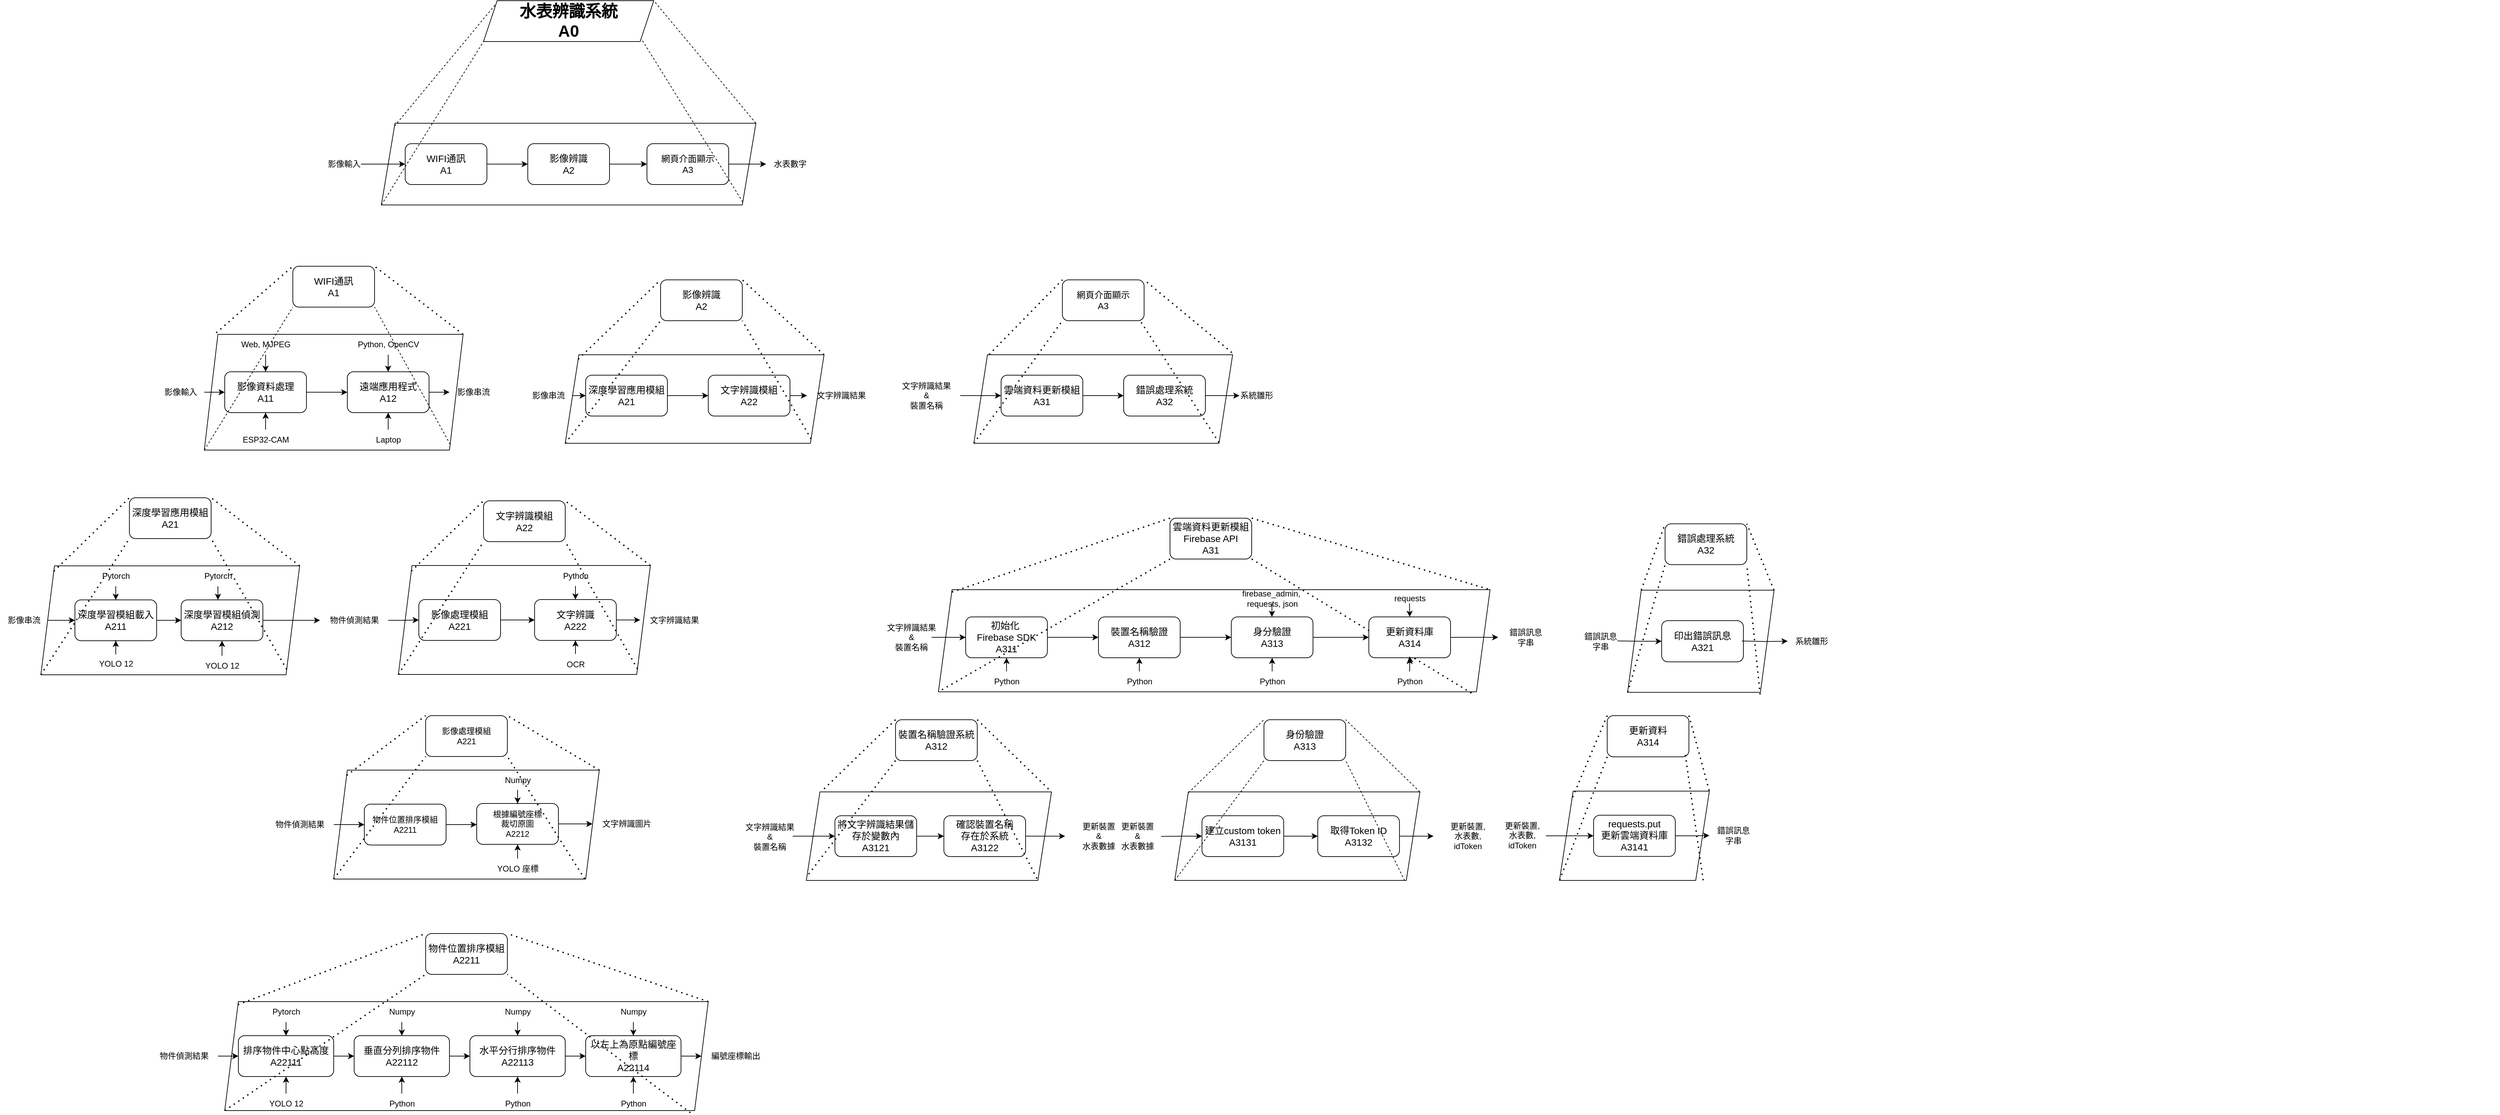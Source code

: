 <mxfile version="24.7.5" pages="2">
  <diagram id="prtHgNgQTEPvFCAcTncT" name="Page-1">
    <mxGraphModel dx="2514" dy="2162" grid="1" gridSize="10" guides="1" tooltips="1" connect="1" arrows="1" fold="1" page="1" pageScale="1" pageWidth="827" pageHeight="1169" math="0" shadow="0">
      <root>
        <mxCell id="0" />
        <mxCell id="1" parent="0" />
        <mxCell id="jjMpc_qptjcNmEN-XI46-3" value="" style="shape=parallelogram;perimeter=parallelogramPerimeter;whiteSpace=wrap;html=1;fixedSize=1;" parent="1" vertex="1">
          <mxGeometry x="180" width="550" height="120" as="geometry" />
        </mxCell>
        <mxCell id="kebl7z9VmJDVYGt8LyrP-3" value="&lt;font style=&quot;font-size: 14px;&quot;&gt;WIFI通訊&lt;/font&gt;&lt;div&gt;&lt;font style=&quot;font-size: 14px;&quot;&gt;A1&lt;/font&gt;&lt;/div&gt;" style="rounded=1;whiteSpace=wrap;html=1;" parent="1" vertex="1">
          <mxGeometry x="215" y="30" width="120" height="60" as="geometry" />
        </mxCell>
        <mxCell id="4vShAxa31pDpRFJlRA8l-13" value="" style="edgeStyle=orthogonalEdgeStyle;rounded=0;orthogonalLoop=1;jettySize=auto;html=1;" parent="1" source="kebl7z9VmJDVYGt8LyrP-5" target="4vShAxa31pDpRFJlRA8l-12" edge="1">
          <mxGeometry relative="1" as="geometry" />
        </mxCell>
        <mxCell id="kebl7z9VmJDVYGt8LyrP-5" value="&lt;font style=&quot;font-size: 14px;&quot;&gt;影像辨識&lt;/font&gt;&lt;div&gt;&lt;font style=&quot;font-size: 14px;&quot;&gt;A2&lt;/font&gt;&lt;/div&gt;" style="rounded=1;whiteSpace=wrap;html=1;" parent="1" vertex="1">
          <mxGeometry x="395" y="30" width="120" height="60" as="geometry" />
        </mxCell>
        <mxCell id="kebl7z9VmJDVYGt8LyrP-6" value="" style="endArrow=classic;html=1;rounded=0;exitX=1;exitY=0.5;exitDx=0;exitDy=0;entryX=0;entryY=0.5;entryDx=0;entryDy=0;" parent="1" target="kebl7z9VmJDVYGt8LyrP-3" edge="1">
          <mxGeometry width="50" height="50" relative="1" as="geometry">
            <mxPoint x="150" y="60" as="sourcePoint" />
            <mxPoint x="270" y="-20" as="targetPoint" />
          </mxGeometry>
        </mxCell>
        <mxCell id="kebl7z9VmJDVYGt8LyrP-7" value="" style="endArrow=classic;html=1;rounded=0;exitX=1;exitY=0.5;exitDx=0;exitDy=0;entryX=0;entryY=0.5;entryDx=0;entryDy=0;" parent="1" source="kebl7z9VmJDVYGt8LyrP-3" target="kebl7z9VmJDVYGt8LyrP-5" edge="1">
          <mxGeometry width="50" height="50" relative="1" as="geometry">
            <mxPoint x="261" y="130" as="sourcePoint" />
            <mxPoint x="326" y="130" as="targetPoint" />
          </mxGeometry>
        </mxCell>
        <mxCell id="4vShAxa31pDpRFJlRA8l-9" value="影像輸入" style="text;html=1;align=center;verticalAlign=middle;resizable=0;points=[];autosize=1;strokeColor=none;fillColor=none;" parent="1" vertex="1">
          <mxGeometry x="90" y="45" width="70" height="30" as="geometry" />
        </mxCell>
        <mxCell id="jjMpc_qptjcNmEN-XI46-2" value="" style="edgeStyle=orthogonalEdgeStyle;rounded=0;orthogonalLoop=1;jettySize=auto;html=1;" parent="1" source="4vShAxa31pDpRFJlRA8l-12" target="jjMpc_qptjcNmEN-XI46-1" edge="1">
          <mxGeometry relative="1" as="geometry" />
        </mxCell>
        <mxCell id="4vShAxa31pDpRFJlRA8l-12" value="&lt;font style=&quot;font-size: 13px;&quot;&gt;網頁介面顯示&lt;/font&gt;&lt;div&gt;&lt;font style=&quot;font-size: 13px;&quot;&gt;A3&lt;/font&gt;&lt;/div&gt;" style="rounded=1;whiteSpace=wrap;html=1;" parent="1" vertex="1">
          <mxGeometry x="570" y="30" width="120" height="60" as="geometry" />
        </mxCell>
        <mxCell id="jjMpc_qptjcNmEN-XI46-1" value="水表數字" style="text;html=1;align=center;verticalAlign=middle;resizable=0;points=[];autosize=1;strokeColor=none;fillColor=none;" parent="1" vertex="1">
          <mxGeometry x="745" y="45" width="70" height="30" as="geometry" />
        </mxCell>
        <mxCell id="nSL5A4JAoGhvSFdqEbTd-1" value="" style="group" parent="1" vertex="1" connectable="0">
          <mxGeometry x="380" y="230" width="530" height="240" as="geometry" />
        </mxCell>
        <mxCell id="nSL5A4JAoGhvSFdqEbTd-2" value="" style="shape=parallelogram;perimeter=parallelogramPerimeter;whiteSpace=wrap;html=1;fixedSize=1;" parent="nSL5A4JAoGhvSFdqEbTd-1" vertex="1">
          <mxGeometry x="70" y="110" width="380" height="130" as="geometry" />
        </mxCell>
        <mxCell id="nSL5A4JAoGhvSFdqEbTd-3" value="&lt;font style=&quot;font-size: 14px;&quot;&gt;影像辨識&lt;/font&gt;&lt;div&gt;&lt;font style=&quot;font-size: 14px;&quot;&gt;A2&lt;/font&gt;&lt;/div&gt;" style="rounded=1;whiteSpace=wrap;html=1;" parent="nSL5A4JAoGhvSFdqEbTd-1" vertex="1">
          <mxGeometry x="210" width="120" height="60" as="geometry" />
        </mxCell>
        <mxCell id="nSL5A4JAoGhvSFdqEbTd-4" value="" style="edgeStyle=orthogonalEdgeStyle;rounded=0;orthogonalLoop=1;jettySize=auto;html=1;" parent="nSL5A4JAoGhvSFdqEbTd-1" source="nSL5A4JAoGhvSFdqEbTd-5" target="nSL5A4JAoGhvSFdqEbTd-7" edge="1">
          <mxGeometry relative="1" as="geometry" />
        </mxCell>
        <mxCell id="nSL5A4JAoGhvSFdqEbTd-5" value="影像串流" style="text;html=1;align=center;verticalAlign=middle;resizable=0;points=[];autosize=1;strokeColor=none;fillColor=none;" parent="nSL5A4JAoGhvSFdqEbTd-1" vertex="1">
          <mxGeometry x="10" y="155" width="70" height="30" as="geometry" />
        </mxCell>
        <mxCell id="nSL5A4JAoGhvSFdqEbTd-6" style="edgeStyle=orthogonalEdgeStyle;rounded=0;orthogonalLoop=1;jettySize=auto;html=1;" parent="nSL5A4JAoGhvSFdqEbTd-1" source="nSL5A4JAoGhvSFdqEbTd-7" target="nSL5A4JAoGhvSFdqEbTd-9" edge="1">
          <mxGeometry relative="1" as="geometry" />
        </mxCell>
        <mxCell id="nSL5A4JAoGhvSFdqEbTd-7" value="&lt;font style=&quot;font-size: 14px;&quot;&gt;深度學習應用模組&lt;/font&gt;&lt;div&gt;&lt;font style=&quot;font-size: 14px;&quot;&gt;A21&lt;/font&gt;&lt;/div&gt;" style="rounded=1;whiteSpace=wrap;html=1;" parent="nSL5A4JAoGhvSFdqEbTd-1" vertex="1">
          <mxGeometry x="100" y="140" width="120" height="60" as="geometry" />
        </mxCell>
        <mxCell id="nSL5A4JAoGhvSFdqEbTd-8" value="" style="edgeStyle=orthogonalEdgeStyle;rounded=0;orthogonalLoop=1;jettySize=auto;html=1;" parent="nSL5A4JAoGhvSFdqEbTd-1" source="nSL5A4JAoGhvSFdqEbTd-9" target="nSL5A4JAoGhvSFdqEbTd-10" edge="1">
          <mxGeometry relative="1" as="geometry" />
        </mxCell>
        <mxCell id="nSL5A4JAoGhvSFdqEbTd-9" value="&lt;font style=&quot;font-size: 14px;&quot;&gt;文字辨識模組&lt;/font&gt;&lt;div&gt;&lt;font style=&quot;font-size: 14px;&quot;&gt;A22&lt;/font&gt;&lt;/div&gt;" style="rounded=1;whiteSpace=wrap;html=1;" parent="nSL5A4JAoGhvSFdqEbTd-1" vertex="1">
          <mxGeometry x="280" y="140" width="120" height="60" as="geometry" />
        </mxCell>
        <mxCell id="nSL5A4JAoGhvSFdqEbTd-10" value="文字辨識結果" style="text;html=1;align=center;verticalAlign=middle;resizable=0;points=[];autosize=1;strokeColor=none;fillColor=none;" parent="nSL5A4JAoGhvSFdqEbTd-1" vertex="1">
          <mxGeometry x="425" y="155" width="100" height="30" as="geometry" />
        </mxCell>
        <mxCell id="nSL5A4JAoGhvSFdqEbTd-11" value="" style="endArrow=none;dashed=1;html=1;dashPattern=1 3;strokeWidth=2;rounded=0;entryX=0;entryY=0;entryDx=0;entryDy=0;exitX=0;exitY=0;exitDx=0;exitDy=0;" parent="nSL5A4JAoGhvSFdqEbTd-1" source="nSL5A4JAoGhvSFdqEbTd-2" target="nSL5A4JAoGhvSFdqEbTd-3" edge="1">
          <mxGeometry width="50" height="50" relative="1" as="geometry">
            <mxPoint x="10" y="100" as="sourcePoint" />
            <mxPoint x="120" as="targetPoint" />
          </mxGeometry>
        </mxCell>
        <mxCell id="nSL5A4JAoGhvSFdqEbTd-12" value="" style="endArrow=none;dashed=1;html=1;dashPattern=1 3;strokeWidth=2;rounded=0;entryX=1;entryY=0;entryDx=0;entryDy=0;exitX=1;exitY=0;exitDx=0;exitDy=0;" parent="nSL5A4JAoGhvSFdqEbTd-1" source="nSL5A4JAoGhvSFdqEbTd-2" target="nSL5A4JAoGhvSFdqEbTd-3" edge="1">
          <mxGeometry width="50" height="50" relative="1" as="geometry">
            <mxPoint x="290" y="160" as="sourcePoint" />
            <mxPoint x="340" y="110" as="targetPoint" />
          </mxGeometry>
        </mxCell>
        <mxCell id="Uau3Qaa66W1k3ZQQSfOJ-10" value="" style="endArrow=none;dashed=1;html=1;dashPattern=1 3;strokeWidth=2;rounded=0;entryX=0;entryY=1;entryDx=0;entryDy=0;exitX=0;exitY=1;exitDx=0;exitDy=0;" parent="nSL5A4JAoGhvSFdqEbTd-1" source="nSL5A4JAoGhvSFdqEbTd-2" target="nSL5A4JAoGhvSFdqEbTd-3" edge="1">
          <mxGeometry width="50" height="50" relative="1" as="geometry">
            <mxPoint x="99" y="127" as="sourcePoint" />
            <mxPoint x="220" y="10" as="targetPoint" />
          </mxGeometry>
        </mxCell>
        <mxCell id="Uau3Qaa66W1k3ZQQSfOJ-11" value="" style="endArrow=none;dashed=1;html=1;dashPattern=1 3;strokeWidth=2;rounded=0;entryX=1;entryY=1;entryDx=0;entryDy=0;exitX=1;exitY=1;exitDx=0;exitDy=0;" parent="nSL5A4JAoGhvSFdqEbTd-1" source="nSL5A4JAoGhvSFdqEbTd-2" target="nSL5A4JAoGhvSFdqEbTd-3" edge="1">
          <mxGeometry width="50" height="50" relative="1" as="geometry">
            <mxPoint x="109" y="137" as="sourcePoint" />
            <mxPoint x="230" y="20" as="targetPoint" />
          </mxGeometry>
        </mxCell>
        <mxCell id="Uau3Qaa66W1k3ZQQSfOJ-2" value="" style="group" parent="1" vertex="1" connectable="0">
          <mxGeometry x="330" y="-180" width="250" height="60" as="geometry" />
        </mxCell>
        <mxCell id="Uau3Qaa66W1k3ZQQSfOJ-1" value="" style="shape=parallelogram;perimeter=parallelogramPerimeter;whiteSpace=wrap;html=1;fixedSize=1;" parent="Uau3Qaa66W1k3ZQQSfOJ-2" vertex="1">
          <mxGeometry width="250" height="60" as="geometry" />
        </mxCell>
        <mxCell id="kebl7z9VmJDVYGt8LyrP-2" value="&lt;b&gt;&lt;font style=&quot;font-size: 24px;&quot;&gt;水表辨識系統&lt;/font&gt;&lt;/b&gt;&lt;div&gt;&lt;b&gt;&lt;font style=&quot;font-size: 24px;&quot;&gt;A0&lt;/font&gt;&lt;/b&gt;&lt;/div&gt;" style="text;html=1;align=center;verticalAlign=middle;whiteSpace=wrap;rounded=0;" parent="Uau3Qaa66W1k3ZQQSfOJ-2" vertex="1">
          <mxGeometry x="10" y="15" width="230" height="30" as="geometry" />
        </mxCell>
        <mxCell id="Uau3Qaa66W1k3ZQQSfOJ-3" value="" style="endArrow=none;dashed=1;html=1;rounded=0;exitX=0;exitY=0;exitDx=0;exitDy=0;entryX=0;entryY=0;entryDx=0;entryDy=0;" parent="1" source="jjMpc_qptjcNmEN-XI46-3" target="Uau3Qaa66W1k3ZQQSfOJ-1" edge="1">
          <mxGeometry width="50" height="50" relative="1" as="geometry">
            <mxPoint x="250" y="270" as="sourcePoint" />
            <mxPoint x="330" y="-150" as="targetPoint" />
          </mxGeometry>
        </mxCell>
        <mxCell id="Uau3Qaa66W1k3ZQQSfOJ-4" value="" style="endArrow=none;dashed=1;html=1;rounded=0;entryX=0;entryY=1;entryDx=0;entryDy=0;exitX=0;exitY=1;exitDx=0;exitDy=0;" parent="1" source="jjMpc_qptjcNmEN-XI46-3" target="Uau3Qaa66W1k3ZQQSfOJ-1" edge="1">
          <mxGeometry width="50" height="50" relative="1" as="geometry">
            <mxPoint x="250" y="270" as="sourcePoint" />
            <mxPoint x="300" y="220" as="targetPoint" />
          </mxGeometry>
        </mxCell>
        <mxCell id="Uau3Qaa66W1k3ZQQSfOJ-5" value="" style="endArrow=none;dashed=1;html=1;rounded=0;exitX=1;exitY=0;exitDx=0;exitDy=0;entryX=1;entryY=0;entryDx=0;entryDy=0;" parent="1" source="jjMpc_qptjcNmEN-XI46-3" target="Uau3Qaa66W1k3ZQQSfOJ-1" edge="1">
          <mxGeometry width="50" height="50" relative="1" as="geometry">
            <mxPoint x="250" y="270" as="sourcePoint" />
            <mxPoint x="560" y="-150" as="targetPoint" />
          </mxGeometry>
        </mxCell>
        <mxCell id="Uau3Qaa66W1k3ZQQSfOJ-6" value="" style="endArrow=none;dashed=1;html=1;rounded=0;entryX=1;entryY=1;entryDx=0;entryDy=0;exitX=1;exitY=1;exitDx=0;exitDy=0;" parent="1" source="jjMpc_qptjcNmEN-XI46-3" target="Uau3Qaa66W1k3ZQQSfOJ-1" edge="1">
          <mxGeometry width="50" height="50" relative="1" as="geometry">
            <mxPoint x="250" y="270" as="sourcePoint" />
            <mxPoint x="300" y="220" as="targetPoint" />
          </mxGeometry>
        </mxCell>
        <mxCell id="Uau3Qaa66W1k3ZQQSfOJ-13" value="" style="group" parent="1" vertex="1" connectable="0">
          <mxGeometry x="-150" y="210" width="500" height="270" as="geometry" />
        </mxCell>
        <mxCell id="4vShAxa31pDpRFJlRA8l-43" value="" style="shape=parallelogram;perimeter=parallelogramPerimeter;whiteSpace=wrap;html=1;fixedSize=1;" parent="Uau3Qaa66W1k3ZQQSfOJ-13" vertex="1">
          <mxGeometry x="70" y="100" width="380" height="170" as="geometry" />
        </mxCell>
        <mxCell id="4vShAxa31pDpRFJlRA8l-19" value="&lt;font style=&quot;font-size: 14px;&quot;&gt;WIFI通訊&lt;/font&gt;&lt;div&gt;&lt;font style=&quot;font-size: 14px;&quot;&gt;A1&lt;/font&gt;&lt;/div&gt;" style="rounded=1;whiteSpace=wrap;html=1;" parent="Uau3Qaa66W1k3ZQQSfOJ-13" vertex="1">
          <mxGeometry x="200" width="120" height="60" as="geometry" />
        </mxCell>
        <mxCell id="4vShAxa31pDpRFJlRA8l-27" value="" style="edgeStyle=orthogonalEdgeStyle;rounded=0;orthogonalLoop=1;jettySize=auto;html=1;" parent="Uau3Qaa66W1k3ZQQSfOJ-13" source="4vShAxa31pDpRFJlRA8l-20" target="4vShAxa31pDpRFJlRA8l-22" edge="1">
          <mxGeometry relative="1" as="geometry" />
        </mxCell>
        <mxCell id="4vShAxa31pDpRFJlRA8l-20" value="影像輸入" style="text;html=1;align=center;verticalAlign=middle;resizable=0;points=[];autosize=1;strokeColor=none;fillColor=none;" parent="Uau3Qaa66W1k3ZQQSfOJ-13" vertex="1">
          <mxGeometry y="170" width="70" height="30" as="geometry" />
        </mxCell>
        <mxCell id="4vShAxa31pDpRFJlRA8l-35" style="edgeStyle=orthogonalEdgeStyle;rounded=0;orthogonalLoop=1;jettySize=auto;html=1;" parent="Uau3Qaa66W1k3ZQQSfOJ-13" source="4vShAxa31pDpRFJlRA8l-22" target="4vShAxa31pDpRFJlRA8l-28" edge="1">
          <mxGeometry relative="1" as="geometry" />
        </mxCell>
        <mxCell id="4vShAxa31pDpRFJlRA8l-22" value="&lt;font style=&quot;font-size: 14px;&quot;&gt;影像資料處理&lt;/font&gt;&lt;div&gt;&lt;font style=&quot;font-size: 14px;&quot;&gt;A11&lt;/font&gt;&lt;/div&gt;" style="rounded=1;whiteSpace=wrap;html=1;" parent="Uau3Qaa66W1k3ZQQSfOJ-13" vertex="1">
          <mxGeometry x="100" y="155" width="120" height="60" as="geometry" />
        </mxCell>
        <mxCell id="4vShAxa31pDpRFJlRA8l-26" value="" style="edgeStyle=orthogonalEdgeStyle;rounded=0;orthogonalLoop=1;jettySize=auto;html=1;" parent="Uau3Qaa66W1k3ZQQSfOJ-13" source="4vShAxa31pDpRFJlRA8l-25" target="4vShAxa31pDpRFJlRA8l-22" edge="1">
          <mxGeometry relative="1" as="geometry" />
        </mxCell>
        <mxCell id="4vShAxa31pDpRFJlRA8l-25" value="Web, MJPEG" style="text;html=1;align=center;verticalAlign=middle;resizable=0;points=[];autosize=1;strokeColor=none;fillColor=none;" parent="Uau3Qaa66W1k3ZQQSfOJ-13" vertex="1">
          <mxGeometry x="110" y="100" width="100" height="30" as="geometry" />
        </mxCell>
        <mxCell id="4vShAxa31pDpRFJlRA8l-37" value="" style="edgeStyle=orthogonalEdgeStyle;rounded=0;orthogonalLoop=1;jettySize=auto;html=1;" parent="Uau3Qaa66W1k3ZQQSfOJ-13" source="4vShAxa31pDpRFJlRA8l-28" target="4vShAxa31pDpRFJlRA8l-36" edge="1">
          <mxGeometry relative="1" as="geometry" />
        </mxCell>
        <mxCell id="4vShAxa31pDpRFJlRA8l-28" value="&lt;font style=&quot;font-size: 14px;&quot;&gt;遠端應用程式&lt;/font&gt;&lt;div&gt;&lt;font style=&quot;font-size: 14px;&quot;&gt;A12&lt;/font&gt;&lt;/div&gt;" style="rounded=1;whiteSpace=wrap;html=1;" parent="Uau3Qaa66W1k3ZQQSfOJ-13" vertex="1">
          <mxGeometry x="280" y="155" width="120" height="60" as="geometry" />
        </mxCell>
        <mxCell id="4vShAxa31pDpRFJlRA8l-30" value="" style="edgeStyle=orthogonalEdgeStyle;rounded=0;orthogonalLoop=1;jettySize=auto;html=1;" parent="Uau3Qaa66W1k3ZQQSfOJ-13" source="4vShAxa31pDpRFJlRA8l-29" target="4vShAxa31pDpRFJlRA8l-22" edge="1">
          <mxGeometry relative="1" as="geometry" />
        </mxCell>
        <mxCell id="4vShAxa31pDpRFJlRA8l-29" value="ESP32-CAM" style="text;html=1;align=center;verticalAlign=middle;resizable=0;points=[];autosize=1;strokeColor=none;fillColor=none;" parent="Uau3Qaa66W1k3ZQQSfOJ-13" vertex="1">
          <mxGeometry x="115" y="240" width="90" height="30" as="geometry" />
        </mxCell>
        <mxCell id="4vShAxa31pDpRFJlRA8l-32" value="" style="edgeStyle=orthogonalEdgeStyle;rounded=0;orthogonalLoop=1;jettySize=auto;html=1;" parent="Uau3Qaa66W1k3ZQQSfOJ-13" source="4vShAxa31pDpRFJlRA8l-31" target="4vShAxa31pDpRFJlRA8l-28" edge="1">
          <mxGeometry relative="1" as="geometry" />
        </mxCell>
        <mxCell id="4vShAxa31pDpRFJlRA8l-31" value="Python, OpenCV" style="text;html=1;align=center;verticalAlign=middle;resizable=0;points=[];autosize=1;strokeColor=none;fillColor=none;" parent="Uau3Qaa66W1k3ZQQSfOJ-13" vertex="1">
          <mxGeometry x="285" y="100" width="110" height="30" as="geometry" />
        </mxCell>
        <mxCell id="4vShAxa31pDpRFJlRA8l-34" value="" style="edgeStyle=orthogonalEdgeStyle;rounded=0;orthogonalLoop=1;jettySize=auto;html=1;" parent="Uau3Qaa66W1k3ZQQSfOJ-13" source="4vShAxa31pDpRFJlRA8l-33" target="4vShAxa31pDpRFJlRA8l-28" edge="1">
          <mxGeometry relative="1" as="geometry" />
        </mxCell>
        <mxCell id="4vShAxa31pDpRFJlRA8l-33" value="Laptop" style="text;html=1;align=center;verticalAlign=middle;resizable=0;points=[];autosize=1;strokeColor=none;fillColor=none;" parent="Uau3Qaa66W1k3ZQQSfOJ-13" vertex="1">
          <mxGeometry x="310" y="240" width="60" height="30" as="geometry" />
        </mxCell>
        <mxCell id="4vShAxa31pDpRFJlRA8l-36" value="影像串流" style="text;html=1;align=center;verticalAlign=middle;resizable=0;points=[];autosize=1;strokeColor=none;fillColor=none;" parent="Uau3Qaa66W1k3ZQQSfOJ-13" vertex="1">
          <mxGeometry x="430" y="170" width="70" height="30" as="geometry" />
        </mxCell>
        <mxCell id="4vShAxa31pDpRFJlRA8l-42" value="" style="endArrow=none;dashed=1;html=1;dashPattern=1 3;strokeWidth=2;rounded=0;entryX=0;entryY=0;entryDx=0;entryDy=0;exitX=0.046;exitY=-0.013;exitDx=0;exitDy=0;exitPerimeter=0;" parent="Uau3Qaa66W1k3ZQQSfOJ-13" source="4vShAxa31pDpRFJlRA8l-43" target="4vShAxa31pDpRFJlRA8l-19" edge="1">
          <mxGeometry width="50" height="50" relative="1" as="geometry">
            <mxPoint x="10" y="100" as="sourcePoint" />
            <mxPoint x="120" as="targetPoint" />
          </mxGeometry>
        </mxCell>
        <mxCell id="4vShAxa31pDpRFJlRA8l-45" value="" style="endArrow=none;dashed=1;html=1;dashPattern=1 3;strokeWidth=2;rounded=0;entryX=1;entryY=0;entryDx=0;entryDy=0;exitX=1;exitY=0;exitDx=0;exitDy=0;" parent="Uau3Qaa66W1k3ZQQSfOJ-13" source="4vShAxa31pDpRFJlRA8l-43" target="4vShAxa31pDpRFJlRA8l-19" edge="1">
          <mxGeometry width="50" height="50" relative="1" as="geometry">
            <mxPoint x="290" y="160" as="sourcePoint" />
            <mxPoint x="340" y="110" as="targetPoint" />
          </mxGeometry>
        </mxCell>
        <mxCell id="Uau3Qaa66W1k3ZQQSfOJ-8" value="" style="endArrow=none;dashed=1;html=1;rounded=0;entryX=0;entryY=1;entryDx=0;entryDy=0;exitX=0;exitY=1;exitDx=0;exitDy=0;" parent="Uau3Qaa66W1k3ZQQSfOJ-13" source="4vShAxa31pDpRFJlRA8l-43" target="4vShAxa31pDpRFJlRA8l-19" edge="1">
          <mxGeometry width="50" height="50" relative="1" as="geometry">
            <mxPoint x="510" y="40" as="sourcePoint" />
            <mxPoint x="560" y="-10" as="targetPoint" />
          </mxGeometry>
        </mxCell>
        <mxCell id="Uau3Qaa66W1k3ZQQSfOJ-9" value="" style="endArrow=none;dashed=1;html=1;rounded=0;entryX=1;entryY=1;entryDx=0;entryDy=0;exitX=1;exitY=1;exitDx=0;exitDy=0;" parent="Uau3Qaa66W1k3ZQQSfOJ-13" source="4vShAxa31pDpRFJlRA8l-43" target="4vShAxa31pDpRFJlRA8l-19" edge="1">
          <mxGeometry width="50" height="50" relative="1" as="geometry">
            <mxPoint x="510" y="40" as="sourcePoint" />
            <mxPoint x="560" y="-10" as="targetPoint" />
          </mxGeometry>
        </mxCell>
        <mxCell id="8QiBzxH1Sw9T1vjweP_U-21" value="" style="group" parent="1" vertex="1" connectable="0">
          <mxGeometry x="110" y="554.5" width="625" height="255" as="geometry" />
        </mxCell>
        <mxCell id="8QiBzxH1Sw9T1vjweP_U-2" value="" style="shape=parallelogram;perimeter=parallelogramPerimeter;whiteSpace=wrap;html=1;fixedSize=1;" parent="8QiBzxH1Sw9T1vjweP_U-21" vertex="1">
          <mxGeometry x="95" y="95" width="370" height="160" as="geometry" />
        </mxCell>
        <mxCell id="8QiBzxH1Sw9T1vjweP_U-3" value="&lt;font style=&quot;font-size: 14px;&quot;&gt;文字辨識模組&lt;/font&gt;&lt;div&gt;&lt;font style=&quot;font-size: 14px;&quot;&gt;A22&lt;/font&gt;&lt;/div&gt;" style="rounded=1;whiteSpace=wrap;html=1;" parent="8QiBzxH1Sw9T1vjweP_U-21" vertex="1">
          <mxGeometry x="220" width="120" height="60" as="geometry" />
        </mxCell>
        <mxCell id="8QiBzxH1Sw9T1vjweP_U-6" value="" style="edgeStyle=orthogonalEdgeStyle;rounded=0;orthogonalLoop=1;jettySize=auto;html=1;" parent="8QiBzxH1Sw9T1vjweP_U-21" source="8QiBzxH1Sw9T1vjweP_U-7" target="8QiBzxH1Sw9T1vjweP_U-11" edge="1">
          <mxGeometry relative="1" as="geometry" />
        </mxCell>
        <mxCell id="8QiBzxH1Sw9T1vjweP_U-7" value="&lt;font style=&quot;font-size: 14px;&quot;&gt;影像處理模組&lt;/font&gt;&lt;div&gt;&lt;font style=&quot;font-size: 14px;&quot;&gt;A221&lt;/font&gt;&lt;/div&gt;" style="rounded=1;whiteSpace=wrap;html=1;" parent="8QiBzxH1Sw9T1vjweP_U-21" vertex="1">
          <mxGeometry x="125" y="145" width="120" height="60" as="geometry" />
        </mxCell>
        <mxCell id="8QiBzxH1Sw9T1vjweP_U-8" value="" style="endArrow=none;dashed=1;html=1;dashPattern=1 3;strokeWidth=2;rounded=0;entryX=0;entryY=0;entryDx=0;entryDy=0;exitX=0;exitY=0;exitDx=0;exitDy=0;" parent="8QiBzxH1Sw9T1vjweP_U-21" source="8QiBzxH1Sw9T1vjweP_U-2" target="8QiBzxH1Sw9T1vjweP_U-3" edge="1">
          <mxGeometry width="50" height="50" relative="1" as="geometry">
            <mxPoint x="25" y="75" as="sourcePoint" />
            <mxPoint x="135" y="-25" as="targetPoint" />
          </mxGeometry>
        </mxCell>
        <mxCell id="8QiBzxH1Sw9T1vjweP_U-9" value="" style="endArrow=none;dashed=1;html=1;dashPattern=1 3;strokeWidth=2;rounded=0;entryX=1;entryY=0;entryDx=0;entryDy=0;exitX=1;exitY=0;exitDx=0;exitDy=0;" parent="8QiBzxH1Sw9T1vjweP_U-21" source="8QiBzxH1Sw9T1vjweP_U-2" target="8QiBzxH1Sw9T1vjweP_U-3" edge="1">
          <mxGeometry width="50" height="50" relative="1" as="geometry">
            <mxPoint x="305" y="135" as="sourcePoint" />
            <mxPoint x="355" y="85" as="targetPoint" />
          </mxGeometry>
        </mxCell>
        <mxCell id="8QiBzxH1Sw9T1vjweP_U-10" value="" style="edgeStyle=orthogonalEdgeStyle;rounded=0;orthogonalLoop=1;jettySize=auto;html=1;" parent="8QiBzxH1Sw9T1vjweP_U-21" source="8QiBzxH1Sw9T1vjweP_U-11" target="8QiBzxH1Sw9T1vjweP_U-12" edge="1">
          <mxGeometry relative="1" as="geometry" />
        </mxCell>
        <mxCell id="8QiBzxH1Sw9T1vjweP_U-11" value="&lt;font style=&quot;font-size: 14px;&quot;&gt;文字辨識&lt;/font&gt;&lt;div&gt;&lt;font style=&quot;font-size: 14px;&quot;&gt;A222&lt;/font&gt;&lt;/div&gt;" style="rounded=1;whiteSpace=wrap;html=1;" parent="8QiBzxH1Sw9T1vjweP_U-21" vertex="1">
          <mxGeometry x="295" y="145" width="120" height="60" as="geometry" />
        </mxCell>
        <mxCell id="8QiBzxH1Sw9T1vjweP_U-12" value="文字辨識結果" style="text;html=1;align=center;verticalAlign=middle;resizable=0;points=[];autosize=1;strokeColor=none;fillColor=none;" parent="8QiBzxH1Sw9T1vjweP_U-21" vertex="1">
          <mxGeometry x="450" y="160" width="100" height="30" as="geometry" />
        </mxCell>
        <mxCell id="8QiBzxH1Sw9T1vjweP_U-13" value="" style="edgeStyle=orthogonalEdgeStyle;rounded=0;orthogonalLoop=1;jettySize=auto;html=1;" parent="8QiBzxH1Sw9T1vjweP_U-21" source="8QiBzxH1Sw9T1vjweP_U-14" target="8QiBzxH1Sw9T1vjweP_U-11" edge="1">
          <mxGeometry relative="1" as="geometry" />
        </mxCell>
        <mxCell id="8QiBzxH1Sw9T1vjweP_U-14" value="OCR" style="text;html=1;align=center;verticalAlign=middle;resizable=0;points=[];autosize=1;strokeColor=none;fillColor=none;" parent="8QiBzxH1Sw9T1vjweP_U-21" vertex="1">
          <mxGeometry x="330" y="225" width="50" height="30" as="geometry" />
        </mxCell>
        <mxCell id="8QiBzxH1Sw9T1vjweP_U-15" value="" style="edgeStyle=orthogonalEdgeStyle;rounded=0;orthogonalLoop=1;jettySize=auto;html=1;" parent="8QiBzxH1Sw9T1vjweP_U-21" source="8QiBzxH1Sw9T1vjweP_U-16" edge="1">
          <mxGeometry relative="1" as="geometry">
            <mxPoint x="355" y="145" as="targetPoint" />
          </mxGeometry>
        </mxCell>
        <mxCell id="8QiBzxH1Sw9T1vjweP_U-16" value="Python" style="text;html=1;align=center;verticalAlign=middle;resizable=0;points=[];autosize=1;strokeColor=none;fillColor=none;" parent="8QiBzxH1Sw9T1vjweP_U-21" vertex="1">
          <mxGeometry x="325" y="95" width="60" height="30" as="geometry" />
        </mxCell>
        <mxCell id="8QiBzxH1Sw9T1vjweP_U-17" value="" style="endArrow=none;dashed=1;html=1;dashPattern=1 3;strokeWidth=2;rounded=0;entryX=0;entryY=1;entryDx=0;entryDy=0;exitX=0;exitY=1;exitDx=0;exitDy=0;" parent="8QiBzxH1Sw9T1vjweP_U-21" source="8QiBzxH1Sw9T1vjweP_U-2" target="8QiBzxH1Sw9T1vjweP_U-3" edge="1">
          <mxGeometry width="50" height="50" relative="1" as="geometry">
            <mxPoint x="124" y="113" as="sourcePoint" />
            <mxPoint x="225" y="-10" as="targetPoint" />
          </mxGeometry>
        </mxCell>
        <mxCell id="8QiBzxH1Sw9T1vjweP_U-18" value="" style="endArrow=none;dashed=1;html=1;dashPattern=1 3;strokeWidth=2;rounded=0;entryX=1;entryY=1;entryDx=0;entryDy=0;exitX=1;exitY=1;exitDx=0;exitDy=0;" parent="8QiBzxH1Sw9T1vjweP_U-21" source="8QiBzxH1Sw9T1vjweP_U-2" target="8QiBzxH1Sw9T1vjweP_U-3" edge="1">
          <mxGeometry width="50" height="50" relative="1" as="geometry">
            <mxPoint x="134" y="123" as="sourcePoint" />
            <mxPoint x="235" as="targetPoint" />
          </mxGeometry>
        </mxCell>
        <mxCell id="8QiBzxH1Sw9T1vjweP_U-22" value="" style="group" parent="1" vertex="1" connectable="0">
          <mxGeometry x="-380" y="550" width="530" height="262" as="geometry" />
        </mxCell>
        <mxCell id="rcx34dYE_PzS1qjqZl5p-2" value="" style="shape=parallelogram;perimeter=parallelogramPerimeter;whiteSpace=wrap;html=1;fixedSize=1;" parent="8QiBzxH1Sw9T1vjweP_U-22" vertex="1">
          <mxGeometry x="60" y="100" width="380" height="160" as="geometry" />
        </mxCell>
        <mxCell id="rcx34dYE_PzS1qjqZl5p-3" value="&lt;font style=&quot;font-size: 14px;&quot;&gt;深度學習應用模組&lt;/font&gt;&lt;div&gt;&lt;font style=&quot;font-size: 14px;&quot;&gt;A21&lt;/font&gt;&lt;/div&gt;" style="rounded=1;whiteSpace=wrap;html=1;" parent="8QiBzxH1Sw9T1vjweP_U-22" vertex="1">
          <mxGeometry x="190" width="120" height="60" as="geometry" />
        </mxCell>
        <mxCell id="rcx34dYE_PzS1qjqZl5p-21" value="" style="edgeStyle=orthogonalEdgeStyle;rounded=0;orthogonalLoop=1;jettySize=auto;html=1;" parent="8QiBzxH1Sw9T1vjweP_U-22" source="rcx34dYE_PzS1qjqZl5p-5" target="rcx34dYE_PzS1qjqZl5p-7" edge="1">
          <mxGeometry relative="1" as="geometry" />
        </mxCell>
        <mxCell id="rcx34dYE_PzS1qjqZl5p-5" value="影像串流" style="text;html=1;align=center;verticalAlign=middle;resizable=0;points=[];autosize=1;strokeColor=none;fillColor=none;" parent="8QiBzxH1Sw9T1vjweP_U-22" vertex="1">
          <mxGeometry y="165" width="70" height="30" as="geometry" />
        </mxCell>
        <mxCell id="rcx34dYE_PzS1qjqZl5p-23" value="" style="edgeStyle=orthogonalEdgeStyle;rounded=0;orthogonalLoop=1;jettySize=auto;html=1;" parent="8QiBzxH1Sw9T1vjweP_U-22" source="rcx34dYE_PzS1qjqZl5p-7" target="rcx34dYE_PzS1qjqZl5p-15" edge="1">
          <mxGeometry relative="1" as="geometry" />
        </mxCell>
        <mxCell id="rcx34dYE_PzS1qjqZl5p-7" value="&lt;font style=&quot;font-size: 14px;&quot;&gt;深度學習模組載入&lt;/font&gt;&lt;div&gt;&lt;font style=&quot;font-size: 14px;&quot;&gt;A211&lt;/font&gt;&lt;/div&gt;" style="rounded=1;whiteSpace=wrap;html=1;" parent="8QiBzxH1Sw9T1vjweP_U-22" vertex="1">
          <mxGeometry x="110" y="150" width="120" height="60" as="geometry" />
        </mxCell>
        <mxCell id="rcx34dYE_PzS1qjqZl5p-8" value="" style="endArrow=none;dashed=1;html=1;dashPattern=1 3;strokeWidth=2;rounded=0;entryX=0;entryY=0;entryDx=0;entryDy=0;exitX=0;exitY=0;exitDx=0;exitDy=0;" parent="8QiBzxH1Sw9T1vjweP_U-22" source="rcx34dYE_PzS1qjqZl5p-2" target="rcx34dYE_PzS1qjqZl5p-3" edge="1">
          <mxGeometry width="50" height="50" relative="1" as="geometry">
            <mxPoint x="10" y="80" as="sourcePoint" />
            <mxPoint x="120" y="-20" as="targetPoint" />
          </mxGeometry>
        </mxCell>
        <mxCell id="rcx34dYE_PzS1qjqZl5p-9" value="" style="endArrow=none;dashed=1;html=1;dashPattern=1 3;strokeWidth=2;rounded=0;entryX=1;entryY=0;entryDx=0;entryDy=0;exitX=1;exitY=0;exitDx=0;exitDy=0;" parent="8QiBzxH1Sw9T1vjweP_U-22" source="rcx34dYE_PzS1qjqZl5p-2" target="rcx34dYE_PzS1qjqZl5p-3" edge="1">
          <mxGeometry width="50" height="50" relative="1" as="geometry">
            <mxPoint x="290" y="140" as="sourcePoint" />
            <mxPoint x="340" y="90" as="targetPoint" />
          </mxGeometry>
        </mxCell>
        <mxCell id="rcx34dYE_PzS1qjqZl5p-10" value="" style="edgeStyle=orthogonalEdgeStyle;rounded=0;orthogonalLoop=1;jettySize=auto;html=1;" parent="8QiBzxH1Sw9T1vjweP_U-22" source="rcx34dYE_PzS1qjqZl5p-11" target="rcx34dYE_PzS1qjqZl5p-7" edge="1">
          <mxGeometry relative="1" as="geometry" />
        </mxCell>
        <mxCell id="rcx34dYE_PzS1qjqZl5p-11" value="YOLO 12" style="text;html=1;align=center;verticalAlign=middle;resizable=0;points=[];autosize=1;strokeColor=none;fillColor=none;" parent="8QiBzxH1Sw9T1vjweP_U-22" vertex="1">
          <mxGeometry x="135" y="229" width="70" height="30" as="geometry" />
        </mxCell>
        <mxCell id="rcx34dYE_PzS1qjqZl5p-12" value="" style="edgeStyle=orthogonalEdgeStyle;rounded=0;orthogonalLoop=1;jettySize=auto;html=1;" parent="8QiBzxH1Sw9T1vjweP_U-22" source="rcx34dYE_PzS1qjqZl5p-13" edge="1">
          <mxGeometry relative="1" as="geometry">
            <mxPoint x="170" y="150" as="targetPoint" />
          </mxGeometry>
        </mxCell>
        <mxCell id="rcx34dYE_PzS1qjqZl5p-13" value="Pytorch" style="text;html=1;align=center;verticalAlign=middle;resizable=0;points=[];autosize=1;strokeColor=none;fillColor=none;" parent="8QiBzxH1Sw9T1vjweP_U-22" vertex="1">
          <mxGeometry x="140" y="100" width="60" height="30" as="geometry" />
        </mxCell>
        <mxCell id="rcx34dYE_PzS1qjqZl5p-22" value="" style="edgeStyle=orthogonalEdgeStyle;rounded=0;orthogonalLoop=1;jettySize=auto;html=1;" parent="8QiBzxH1Sw9T1vjweP_U-22" source="rcx34dYE_PzS1qjqZl5p-15" target="rcx34dYE_PzS1qjqZl5p-16" edge="1">
          <mxGeometry relative="1" as="geometry" />
        </mxCell>
        <mxCell id="rcx34dYE_PzS1qjqZl5p-15" value="&lt;font style=&quot;font-size: 14px;&quot;&gt;深度學習模組偵測&lt;/font&gt;&lt;div&gt;&lt;font style=&quot;font-size: 14px;&quot;&gt;A212&lt;/font&gt;&lt;/div&gt;" style="rounded=1;whiteSpace=wrap;html=1;" parent="8QiBzxH1Sw9T1vjweP_U-22" vertex="1">
          <mxGeometry x="266" y="150" width="120" height="60" as="geometry" />
        </mxCell>
        <mxCell id="rcx34dYE_PzS1qjqZl5p-16" value="物件偵測結果" style="text;html=1;align=center;verticalAlign=middle;resizable=0;points=[];autosize=1;strokeColor=none;fillColor=none;" parent="8QiBzxH1Sw9T1vjweP_U-22" vertex="1">
          <mxGeometry x="470" y="165" width="100" height="30" as="geometry" />
        </mxCell>
        <mxCell id="rcx34dYE_PzS1qjqZl5p-17" value="" style="edgeStyle=orthogonalEdgeStyle;rounded=0;orthogonalLoop=1;jettySize=auto;html=1;" parent="8QiBzxH1Sw9T1vjweP_U-22" source="rcx34dYE_PzS1qjqZl5p-18" target="rcx34dYE_PzS1qjqZl5p-15" edge="1">
          <mxGeometry relative="1" as="geometry" />
        </mxCell>
        <mxCell id="rcx34dYE_PzS1qjqZl5p-18" value="YOLO 12" style="text;html=1;align=center;verticalAlign=middle;resizable=0;points=[];autosize=1;strokeColor=none;fillColor=none;" parent="8QiBzxH1Sw9T1vjweP_U-22" vertex="1">
          <mxGeometry x="291" y="232" width="70" height="30" as="geometry" />
        </mxCell>
        <mxCell id="rcx34dYE_PzS1qjqZl5p-19" value="" style="edgeStyle=orthogonalEdgeStyle;rounded=0;orthogonalLoop=1;jettySize=auto;html=1;" parent="8QiBzxH1Sw9T1vjweP_U-22" source="rcx34dYE_PzS1qjqZl5p-20" edge="1">
          <mxGeometry relative="1" as="geometry">
            <mxPoint x="320" y="150" as="targetPoint" />
          </mxGeometry>
        </mxCell>
        <mxCell id="rcx34dYE_PzS1qjqZl5p-20" value="Pytorch" style="text;html=1;align=center;verticalAlign=middle;resizable=0;points=[];autosize=1;strokeColor=none;fillColor=none;" parent="8QiBzxH1Sw9T1vjweP_U-22" vertex="1">
          <mxGeometry x="290" y="100" width="60" height="30" as="geometry" />
        </mxCell>
        <mxCell id="Re14yJaZX3q1aNwBQWET-1" value="" style="endArrow=none;dashed=1;html=1;dashPattern=1 3;strokeWidth=2;rounded=0;entryX=0;entryY=1;entryDx=0;entryDy=0;exitX=0;exitY=1;exitDx=0;exitDy=0;" parent="8QiBzxH1Sw9T1vjweP_U-22" source="rcx34dYE_PzS1qjqZl5p-2" target="rcx34dYE_PzS1qjqZl5p-3" edge="1">
          <mxGeometry width="50" height="50" relative="1" as="geometry">
            <mxPoint x="89" y="118" as="sourcePoint" />
            <mxPoint x="215" y="-10" as="targetPoint" />
          </mxGeometry>
        </mxCell>
        <mxCell id="Re14yJaZX3q1aNwBQWET-2" value="" style="endArrow=none;dashed=1;html=1;dashPattern=1 3;strokeWidth=2;rounded=0;entryX=1;entryY=1;entryDx=0;entryDy=0;exitX=1;exitY=1;exitDx=0;exitDy=0;" parent="8QiBzxH1Sw9T1vjweP_U-22" source="rcx34dYE_PzS1qjqZl5p-2" target="rcx34dYE_PzS1qjqZl5p-3" edge="1">
          <mxGeometry width="50" height="50" relative="1" as="geometry">
            <mxPoint x="430" y="165" as="sourcePoint" />
            <mxPoint x="315" y="45" as="targetPoint" />
          </mxGeometry>
        </mxCell>
        <mxCell id="8QiBzxH1Sw9T1vjweP_U-23" value="" style="edgeStyle=orthogonalEdgeStyle;rounded=0;orthogonalLoop=1;jettySize=auto;html=1;" parent="1" source="rcx34dYE_PzS1qjqZl5p-16" target="8QiBzxH1Sw9T1vjweP_U-7" edge="1">
          <mxGeometry relative="1" as="geometry" />
        </mxCell>
        <mxCell id="exol-5r2BlXU7d9w27xs-4" value="" style="group" parent="1" vertex="1" connectable="0">
          <mxGeometry x="10" y="870" width="580" height="240" as="geometry" />
        </mxCell>
        <mxCell id="-KdksBVQ3MJozBNxBrnk-2" value="" style="shape=parallelogram;perimeter=parallelogramPerimeter;whiteSpace=wrap;html=1;fixedSize=1;" parent="exol-5r2BlXU7d9w27xs-4" vertex="1">
          <mxGeometry x="100" y="80" width="390" height="160" as="geometry" />
        </mxCell>
        <mxCell id="-KdksBVQ3MJozBNxBrnk-3" value="影像處理模組&lt;div&gt;A221&lt;/div&gt;" style="rounded=1;whiteSpace=wrap;html=1;" parent="exol-5r2BlXU7d9w27xs-4" vertex="1">
          <mxGeometry x="235" width="120" height="60" as="geometry" />
        </mxCell>
        <mxCell id="exol-5r2BlXU7d9w27xs-1" value="" style="edgeStyle=orthogonalEdgeStyle;rounded=0;orthogonalLoop=1;jettySize=auto;html=1;" parent="exol-5r2BlXU7d9w27xs-4" source="-KdksBVQ3MJozBNxBrnk-5" target="-KdksBVQ3MJozBNxBrnk-7" edge="1">
          <mxGeometry relative="1" as="geometry" />
        </mxCell>
        <mxCell id="-KdksBVQ3MJozBNxBrnk-5" value="物件偵測結果" style="text;html=1;align=center;verticalAlign=middle;resizable=0;points=[];autosize=1;strokeColor=none;fillColor=none;" parent="exol-5r2BlXU7d9w27xs-4" vertex="1">
          <mxGeometry y="145" width="100" height="30" as="geometry" />
        </mxCell>
        <mxCell id="-KdksBVQ3MJozBNxBrnk-6" value="" style="edgeStyle=orthogonalEdgeStyle;rounded=0;orthogonalLoop=1;jettySize=auto;html=1;" parent="exol-5r2BlXU7d9w27xs-4" source="-KdksBVQ3MJozBNxBrnk-7" edge="1">
          <mxGeometry relative="1" as="geometry">
            <mxPoint x="310" y="160" as="targetPoint" />
          </mxGeometry>
        </mxCell>
        <mxCell id="-KdksBVQ3MJozBNxBrnk-7" value="物件位置排序模組&lt;div&gt;A2211&lt;/div&gt;" style="rounded=1;whiteSpace=wrap;html=1;" parent="exol-5r2BlXU7d9w27xs-4" vertex="1">
          <mxGeometry x="145" y="130" width="120" height="60" as="geometry" />
        </mxCell>
        <mxCell id="-KdksBVQ3MJozBNxBrnk-8" value="" style="endArrow=none;dashed=1;html=1;dashPattern=1 3;strokeWidth=2;rounded=0;entryX=0;entryY=0;entryDx=0;entryDy=0;exitX=0;exitY=0;exitDx=0;exitDy=0;" parent="exol-5r2BlXU7d9w27xs-4" source="-KdksBVQ3MJozBNxBrnk-2" target="-KdksBVQ3MJozBNxBrnk-3" edge="1">
          <mxGeometry width="50" height="50" relative="1" as="geometry">
            <mxPoint x="40" y="60" as="sourcePoint" />
            <mxPoint x="150" y="-40" as="targetPoint" />
          </mxGeometry>
        </mxCell>
        <mxCell id="-KdksBVQ3MJozBNxBrnk-9" value="" style="endArrow=none;dashed=1;html=1;dashPattern=1 3;strokeWidth=2;rounded=0;entryX=1;entryY=0;entryDx=0;entryDy=0;exitX=1;exitY=0;exitDx=0;exitDy=0;" parent="exol-5r2BlXU7d9w27xs-4" source="-KdksBVQ3MJozBNxBrnk-2" target="-KdksBVQ3MJozBNxBrnk-3" edge="1">
          <mxGeometry width="50" height="50" relative="1" as="geometry">
            <mxPoint x="320" y="120" as="sourcePoint" />
            <mxPoint x="370" y="70" as="targetPoint" />
          </mxGeometry>
        </mxCell>
        <mxCell id="-KdksBVQ3MJozBNxBrnk-10" value="" style="edgeStyle=orthogonalEdgeStyle;rounded=0;orthogonalLoop=1;jettySize=auto;html=1;" parent="exol-5r2BlXU7d9w27xs-4" source="-KdksBVQ3MJozBNxBrnk-11" target="-KdksBVQ3MJozBNxBrnk-16" edge="1">
          <mxGeometry relative="1" as="geometry" />
        </mxCell>
        <mxCell id="-KdksBVQ3MJozBNxBrnk-11" value="根據編號座標&lt;div&gt;裁切原圖&lt;/div&gt;&lt;div&gt;A2212&lt;/div&gt;" style="rounded=1;whiteSpace=wrap;html=1;" parent="exol-5r2BlXU7d9w27xs-4" vertex="1">
          <mxGeometry x="310" y="129" width="120" height="60" as="geometry" />
        </mxCell>
        <mxCell id="-KdksBVQ3MJozBNxBrnk-12" value="" style="edgeStyle=orthogonalEdgeStyle;rounded=0;orthogonalLoop=1;jettySize=auto;html=1;" parent="exol-5r2BlXU7d9w27xs-4" source="-KdksBVQ3MJozBNxBrnk-13" target="-KdksBVQ3MJozBNxBrnk-11" edge="1">
          <mxGeometry relative="1" as="geometry" />
        </mxCell>
        <mxCell id="-KdksBVQ3MJozBNxBrnk-13" value="YOLO 座標" style="text;html=1;align=center;verticalAlign=middle;resizable=0;points=[];autosize=1;strokeColor=none;fillColor=none;" parent="exol-5r2BlXU7d9w27xs-4" vertex="1">
          <mxGeometry x="330" y="210" width="80" height="30" as="geometry" />
        </mxCell>
        <mxCell id="-KdksBVQ3MJozBNxBrnk-14" style="edgeStyle=orthogonalEdgeStyle;rounded=0;orthogonalLoop=1;jettySize=auto;html=1;entryX=0.5;entryY=0;entryDx=0;entryDy=0;" parent="exol-5r2BlXU7d9w27xs-4" source="-KdksBVQ3MJozBNxBrnk-15" target="-KdksBVQ3MJozBNxBrnk-11" edge="1">
          <mxGeometry relative="1" as="geometry" />
        </mxCell>
        <mxCell id="-KdksBVQ3MJozBNxBrnk-15" value="Numpy" style="text;html=1;align=center;verticalAlign=middle;resizable=0;points=[];autosize=1;strokeColor=none;fillColor=none;" parent="exol-5r2BlXU7d9w27xs-4" vertex="1">
          <mxGeometry x="340" y="80" width="60" height="30" as="geometry" />
        </mxCell>
        <mxCell id="-KdksBVQ3MJozBNxBrnk-16" value="文字辨識圖片" style="text;html=1;align=center;verticalAlign=middle;resizable=0;points=[];autosize=1;strokeColor=none;fillColor=none;" parent="exol-5r2BlXU7d9w27xs-4" vertex="1">
          <mxGeometry x="480" y="144" width="100" height="30" as="geometry" />
        </mxCell>
        <mxCell id="exol-5r2BlXU7d9w27xs-2" value="" style="endArrow=none;dashed=1;html=1;dashPattern=1 3;strokeWidth=2;rounded=0;entryX=0;entryY=1;entryDx=0;entryDy=0;exitX=0;exitY=1;exitDx=0;exitDy=0;" parent="exol-5r2BlXU7d9w27xs-4" source="-KdksBVQ3MJozBNxBrnk-2" target="-KdksBVQ3MJozBNxBrnk-3" edge="1">
          <mxGeometry width="50" height="50" relative="1" as="geometry">
            <mxPoint x="129" y="98" as="sourcePoint" />
            <mxPoint x="250" y="-10" as="targetPoint" />
          </mxGeometry>
        </mxCell>
        <mxCell id="exol-5r2BlXU7d9w27xs-3" value="" style="endArrow=none;dashed=1;html=1;dashPattern=1 3;strokeWidth=2;rounded=0;entryX=1;entryY=1;entryDx=0;entryDy=0;exitX=0.945;exitY=0.998;exitDx=0;exitDy=0;exitPerimeter=0;" parent="exol-5r2BlXU7d9w27xs-4" source="-KdksBVQ3MJozBNxBrnk-2" target="-KdksBVQ3MJozBNxBrnk-3" edge="1">
          <mxGeometry width="50" height="50" relative="1" as="geometry">
            <mxPoint x="110" y="250" as="sourcePoint" />
            <mxPoint x="250" y="50" as="targetPoint" />
          </mxGeometry>
        </mxCell>
        <mxCell id="V43d2JF6zPvlMRG_Ak2L-35" value="" style="group" parent="1" vertex="1" connectable="0">
          <mxGeometry x="-160" y="1190" width="910" height="265" as="geometry" />
        </mxCell>
        <mxCell id="V43d2JF6zPvlMRG_Ak2L-2" value="" style="shape=parallelogram;perimeter=parallelogramPerimeter;whiteSpace=wrap;html=1;fixedSize=1;" parent="V43d2JF6zPvlMRG_Ak2L-35" vertex="1">
          <mxGeometry x="110" y="100" width="710" height="160" as="geometry" />
        </mxCell>
        <mxCell id="V43d2JF6zPvlMRG_Ak2L-3" value="&lt;font style=&quot;font-size: 14px;&quot;&gt;物件位置排序模組&lt;/font&gt;&lt;div&gt;&lt;font style=&quot;font-size: 14px;&quot;&gt;A2211&lt;/font&gt;&lt;/div&gt;" style="rounded=1;whiteSpace=wrap;html=1;" parent="V43d2JF6zPvlMRG_Ak2L-35" vertex="1">
          <mxGeometry x="405" width="120" height="60" as="geometry" />
        </mxCell>
        <mxCell id="V43d2JF6zPvlMRG_Ak2L-4" value="" style="edgeStyle=orthogonalEdgeStyle;rounded=0;orthogonalLoop=1;jettySize=auto;html=1;" parent="V43d2JF6zPvlMRG_Ak2L-35" source="V43d2JF6zPvlMRG_Ak2L-5" target="V43d2JF6zPvlMRG_Ak2L-7" edge="1">
          <mxGeometry relative="1" as="geometry" />
        </mxCell>
        <mxCell id="V43d2JF6zPvlMRG_Ak2L-5" value="物件偵測結果" style="text;html=1;align=center;verticalAlign=middle;resizable=0;points=[];autosize=1;strokeColor=none;fillColor=none;" parent="V43d2JF6zPvlMRG_Ak2L-35" vertex="1">
          <mxGeometry y="165" width="100" height="30" as="geometry" />
        </mxCell>
        <mxCell id="V43d2JF6zPvlMRG_Ak2L-6" value="" style="edgeStyle=orthogonalEdgeStyle;rounded=0;orthogonalLoop=1;jettySize=auto;html=1;" parent="V43d2JF6zPvlMRG_Ak2L-35" source="V43d2JF6zPvlMRG_Ak2L-7" target="V43d2JF6zPvlMRG_Ak2L-15" edge="1">
          <mxGeometry relative="1" as="geometry" />
        </mxCell>
        <mxCell id="V43d2JF6zPvlMRG_Ak2L-7" value="&lt;font style=&quot;font-size: 14px;&quot;&gt;排序物件中心點高度&lt;/font&gt;&lt;div&gt;&lt;font style=&quot;font-size: 14px;&quot;&gt;A22111&lt;/font&gt;&lt;/div&gt;" style="rounded=1;whiteSpace=wrap;html=1;" parent="V43d2JF6zPvlMRG_Ak2L-35" vertex="1">
          <mxGeometry x="130" y="150" width="140" height="60" as="geometry" />
        </mxCell>
        <mxCell id="V43d2JF6zPvlMRG_Ak2L-8" value="" style="endArrow=none;dashed=1;html=1;dashPattern=1 3;strokeWidth=2;rounded=0;entryX=0;entryY=0;entryDx=0;entryDy=0;exitX=0;exitY=0;exitDx=0;exitDy=0;" parent="V43d2JF6zPvlMRG_Ak2L-35" source="V43d2JF6zPvlMRG_Ak2L-2" target="V43d2JF6zPvlMRG_Ak2L-3" edge="1">
          <mxGeometry width="50" height="50" relative="1" as="geometry">
            <mxPoint x="50" y="80" as="sourcePoint" />
            <mxPoint x="160" y="-20" as="targetPoint" />
          </mxGeometry>
        </mxCell>
        <mxCell id="V43d2JF6zPvlMRG_Ak2L-9" value="" style="endArrow=none;dashed=1;html=1;dashPattern=1 3;strokeWidth=2;rounded=0;entryX=1;entryY=0;entryDx=0;entryDy=0;exitX=1;exitY=0;exitDx=0;exitDy=0;" parent="V43d2JF6zPvlMRG_Ak2L-35" source="V43d2JF6zPvlMRG_Ak2L-2" target="V43d2JF6zPvlMRG_Ak2L-3" edge="1">
          <mxGeometry width="50" height="50" relative="1" as="geometry">
            <mxPoint x="330" y="140" as="sourcePoint" />
            <mxPoint x="380" y="90" as="targetPoint" />
          </mxGeometry>
        </mxCell>
        <mxCell id="V43d2JF6zPvlMRG_Ak2L-10" style="edgeStyle=orthogonalEdgeStyle;rounded=0;orthogonalLoop=1;jettySize=auto;html=1;" parent="V43d2JF6zPvlMRG_Ak2L-35" source="V43d2JF6zPvlMRG_Ak2L-11" target="V43d2JF6zPvlMRG_Ak2L-7" edge="1">
          <mxGeometry relative="1" as="geometry" />
        </mxCell>
        <mxCell id="V43d2JF6zPvlMRG_Ak2L-11" value="YOLO 12" style="text;html=1;align=center;verticalAlign=middle;resizable=0;points=[];autosize=1;strokeColor=none;fillColor=none;" parent="V43d2JF6zPvlMRG_Ak2L-35" vertex="1">
          <mxGeometry x="165" y="235" width="70" height="30" as="geometry" />
        </mxCell>
        <mxCell id="V43d2JF6zPvlMRG_Ak2L-12" style="edgeStyle=orthogonalEdgeStyle;rounded=0;orthogonalLoop=1;jettySize=auto;html=1;entryX=0.5;entryY=0;entryDx=0;entryDy=0;" parent="V43d2JF6zPvlMRG_Ak2L-35" source="V43d2JF6zPvlMRG_Ak2L-13" target="V43d2JF6zPvlMRG_Ak2L-7" edge="1">
          <mxGeometry relative="1" as="geometry" />
        </mxCell>
        <mxCell id="V43d2JF6zPvlMRG_Ak2L-13" value="Pytorch" style="text;html=1;align=center;verticalAlign=middle;resizable=0;points=[];autosize=1;strokeColor=none;fillColor=none;" parent="V43d2JF6zPvlMRG_Ak2L-35" vertex="1">
          <mxGeometry x="170" y="100" width="60" height="30" as="geometry" />
        </mxCell>
        <mxCell id="V43d2JF6zPvlMRG_Ak2L-14" value="" style="edgeStyle=orthogonalEdgeStyle;rounded=0;orthogonalLoop=1;jettySize=auto;html=1;" parent="V43d2JF6zPvlMRG_Ak2L-35" source="V43d2JF6zPvlMRG_Ak2L-15" target="V43d2JF6zPvlMRG_Ak2L-21" edge="1">
          <mxGeometry relative="1" as="geometry" />
        </mxCell>
        <mxCell id="V43d2JF6zPvlMRG_Ak2L-15" value="&lt;font style=&quot;font-size: 14px;&quot;&gt;垂直分列排序物件&lt;/font&gt;&lt;div&gt;&lt;font style=&quot;font-size: 14px;&quot;&gt;A22112&lt;/font&gt;&lt;/div&gt;" style="rounded=1;whiteSpace=wrap;html=1;" parent="V43d2JF6zPvlMRG_Ak2L-35" vertex="1">
          <mxGeometry x="300" y="150" width="140" height="60" as="geometry" />
        </mxCell>
        <mxCell id="V43d2JF6zPvlMRG_Ak2L-16" value="" style="edgeStyle=orthogonalEdgeStyle;rounded=0;orthogonalLoop=1;jettySize=auto;html=1;" parent="V43d2JF6zPvlMRG_Ak2L-35" source="V43d2JF6zPvlMRG_Ak2L-17" target="V43d2JF6zPvlMRG_Ak2L-15" edge="1">
          <mxGeometry relative="1" as="geometry" />
        </mxCell>
        <mxCell id="V43d2JF6zPvlMRG_Ak2L-17" value="Numpy" style="text;html=1;align=center;verticalAlign=middle;resizable=0;points=[];autosize=1;strokeColor=none;fillColor=none;" parent="V43d2JF6zPvlMRG_Ak2L-35" vertex="1">
          <mxGeometry x="340" y="100" width="60" height="30" as="geometry" />
        </mxCell>
        <mxCell id="V43d2JF6zPvlMRG_Ak2L-18" style="edgeStyle=orthogonalEdgeStyle;rounded=0;orthogonalLoop=1;jettySize=auto;html=1;entryX=0.5;entryY=1;entryDx=0;entryDy=0;" parent="V43d2JF6zPvlMRG_Ak2L-35" source="V43d2JF6zPvlMRG_Ak2L-19" target="V43d2JF6zPvlMRG_Ak2L-15" edge="1">
          <mxGeometry relative="1" as="geometry" />
        </mxCell>
        <mxCell id="V43d2JF6zPvlMRG_Ak2L-19" value="Python" style="text;html=1;align=center;verticalAlign=middle;resizable=0;points=[];autosize=1;strokeColor=none;fillColor=none;" parent="V43d2JF6zPvlMRG_Ak2L-35" vertex="1">
          <mxGeometry x="340" y="235" width="60" height="30" as="geometry" />
        </mxCell>
        <mxCell id="V43d2JF6zPvlMRG_Ak2L-20" value="" style="edgeStyle=orthogonalEdgeStyle;rounded=0;orthogonalLoop=1;jettySize=auto;html=1;" parent="V43d2JF6zPvlMRG_Ak2L-35" source="V43d2JF6zPvlMRG_Ak2L-21" target="V43d2JF6zPvlMRG_Ak2L-27" edge="1">
          <mxGeometry relative="1" as="geometry" />
        </mxCell>
        <mxCell id="V43d2JF6zPvlMRG_Ak2L-21" value="&lt;font style=&quot;font-size: 14px;&quot;&gt;水平分行排序物件&lt;/font&gt;&lt;div&gt;&lt;font style=&quot;font-size: 14px;&quot;&gt;A22113&lt;/font&gt;&lt;/div&gt;" style="rounded=1;whiteSpace=wrap;html=1;" parent="V43d2JF6zPvlMRG_Ak2L-35" vertex="1">
          <mxGeometry x="470" y="150" width="140" height="60" as="geometry" />
        </mxCell>
        <mxCell id="V43d2JF6zPvlMRG_Ak2L-22" value="" style="edgeStyle=orthogonalEdgeStyle;rounded=0;orthogonalLoop=1;jettySize=auto;html=1;" parent="V43d2JF6zPvlMRG_Ak2L-35" source="V43d2JF6zPvlMRG_Ak2L-23" target="V43d2JF6zPvlMRG_Ak2L-21" edge="1">
          <mxGeometry relative="1" as="geometry" />
        </mxCell>
        <mxCell id="V43d2JF6zPvlMRG_Ak2L-23" value="Numpy" style="text;html=1;align=center;verticalAlign=middle;resizable=0;points=[];autosize=1;strokeColor=none;fillColor=none;" parent="V43d2JF6zPvlMRG_Ak2L-35" vertex="1">
          <mxGeometry x="510" y="100" width="60" height="30" as="geometry" />
        </mxCell>
        <mxCell id="V43d2JF6zPvlMRG_Ak2L-24" style="edgeStyle=orthogonalEdgeStyle;rounded=0;orthogonalLoop=1;jettySize=auto;html=1;entryX=0.5;entryY=1;entryDx=0;entryDy=0;" parent="V43d2JF6zPvlMRG_Ak2L-35" source="V43d2JF6zPvlMRG_Ak2L-25" target="V43d2JF6zPvlMRG_Ak2L-21" edge="1">
          <mxGeometry relative="1" as="geometry" />
        </mxCell>
        <mxCell id="V43d2JF6zPvlMRG_Ak2L-25" value="Python" style="text;html=1;align=center;verticalAlign=middle;resizable=0;points=[];autosize=1;strokeColor=none;fillColor=none;" parent="V43d2JF6zPvlMRG_Ak2L-35" vertex="1">
          <mxGeometry x="510" y="235" width="60" height="30" as="geometry" />
        </mxCell>
        <mxCell id="V43d2JF6zPvlMRG_Ak2L-26" value="" style="edgeStyle=orthogonalEdgeStyle;rounded=0;orthogonalLoop=1;jettySize=auto;html=1;" parent="V43d2JF6zPvlMRG_Ak2L-35" source="V43d2JF6zPvlMRG_Ak2L-27" target="V43d2JF6zPvlMRG_Ak2L-32" edge="1">
          <mxGeometry relative="1" as="geometry" />
        </mxCell>
        <mxCell id="V43d2JF6zPvlMRG_Ak2L-27" value="&lt;font style=&quot;font-size: 14px;&quot;&gt;以左上為原點編號座標&lt;/font&gt;&lt;div&gt;&lt;font style=&quot;font-size: 14px;&quot;&gt;A22114&lt;/font&gt;&lt;/div&gt;" style="rounded=1;whiteSpace=wrap;html=1;" parent="V43d2JF6zPvlMRG_Ak2L-35" vertex="1">
          <mxGeometry x="640" y="150" width="140" height="60" as="geometry" />
        </mxCell>
        <mxCell id="V43d2JF6zPvlMRG_Ak2L-28" value="" style="edgeStyle=orthogonalEdgeStyle;rounded=0;orthogonalLoop=1;jettySize=auto;html=1;" parent="V43d2JF6zPvlMRG_Ak2L-35" source="V43d2JF6zPvlMRG_Ak2L-29" target="V43d2JF6zPvlMRG_Ak2L-27" edge="1">
          <mxGeometry relative="1" as="geometry" />
        </mxCell>
        <mxCell id="V43d2JF6zPvlMRG_Ak2L-29" value="Numpy" style="text;html=1;align=center;verticalAlign=middle;resizable=0;points=[];autosize=1;strokeColor=none;fillColor=none;" parent="V43d2JF6zPvlMRG_Ak2L-35" vertex="1">
          <mxGeometry x="680" y="100" width="60" height="30" as="geometry" />
        </mxCell>
        <mxCell id="V43d2JF6zPvlMRG_Ak2L-30" style="edgeStyle=orthogonalEdgeStyle;rounded=0;orthogonalLoop=1;jettySize=auto;html=1;entryX=0.5;entryY=1;entryDx=0;entryDy=0;" parent="V43d2JF6zPvlMRG_Ak2L-35" source="V43d2JF6zPvlMRG_Ak2L-31" target="V43d2JF6zPvlMRG_Ak2L-27" edge="1">
          <mxGeometry relative="1" as="geometry" />
        </mxCell>
        <mxCell id="V43d2JF6zPvlMRG_Ak2L-31" value="Python" style="text;html=1;align=center;verticalAlign=middle;resizable=0;points=[];autosize=1;strokeColor=none;fillColor=none;" parent="V43d2JF6zPvlMRG_Ak2L-35" vertex="1">
          <mxGeometry x="680" y="235" width="60" height="30" as="geometry" />
        </mxCell>
        <mxCell id="V43d2JF6zPvlMRG_Ak2L-32" value="編號座標輸出" style="text;html=1;align=center;verticalAlign=middle;resizable=0;points=[];autosize=1;strokeColor=none;fillColor=none;" parent="V43d2JF6zPvlMRG_Ak2L-35" vertex="1">
          <mxGeometry x="810" y="165" width="100" height="30" as="geometry" />
        </mxCell>
        <mxCell id="V43d2JF6zPvlMRG_Ak2L-33" value="" style="endArrow=none;dashed=1;html=1;dashPattern=1 3;strokeWidth=2;rounded=0;entryX=0;entryY=1;entryDx=0;entryDy=0;exitX=0;exitY=1;exitDx=0;exitDy=0;" parent="V43d2JF6zPvlMRG_Ak2L-35" source="V43d2JF6zPvlMRG_Ak2L-2" target="V43d2JF6zPvlMRG_Ak2L-3" edge="1">
          <mxGeometry width="50" height="50" relative="1" as="geometry">
            <mxPoint x="139" y="114" as="sourcePoint" />
            <mxPoint x="420" as="targetPoint" />
          </mxGeometry>
        </mxCell>
        <mxCell id="V43d2JF6zPvlMRG_Ak2L-34" value="" style="endArrow=none;dashed=1;html=1;dashPattern=1 3;strokeWidth=2;rounded=0;entryX=1;entryY=1;entryDx=0;entryDy=0;exitX=0.963;exitY=1.02;exitDx=0;exitDy=0;exitPerimeter=0;" parent="V43d2JF6zPvlMRG_Ak2L-35" source="V43d2JF6zPvlMRG_Ak2L-2" target="V43d2JF6zPvlMRG_Ak2L-3" edge="1">
          <mxGeometry width="50" height="50" relative="1" as="geometry">
            <mxPoint x="820" y="150" as="sourcePoint" />
            <mxPoint x="530" y="40" as="targetPoint" />
          </mxGeometry>
        </mxCell>
        <mxCell id="Zjz97nLIe_6NpmZOqZM7-12" value="" style="group" parent="1" vertex="1" connectable="0">
          <mxGeometry x="700" y="876" width="568" height="236" as="geometry" />
        </mxCell>
        <mxCell id="ULPett0--nrmZ6LiEAFR-89" value="&lt;font style=&quot;font-size: 14px;&quot;&gt;裝置名稱驗證系統&lt;/font&gt;&lt;div&gt;&lt;font style=&quot;font-size: 14px;&quot;&gt;A312&lt;/font&gt;&lt;/div&gt;" style="rounded=1;whiteSpace=wrap;html=1;" parent="Zjz97nLIe_6NpmZOqZM7-12" vertex="1">
          <mxGeometry x="235" width="120" height="60" as="geometry" />
        </mxCell>
        <mxCell id="ULPett0--nrmZ6LiEAFR-90" value="" style="shape=parallelogram;perimeter=parallelogramPerimeter;whiteSpace=wrap;html=1;fixedSize=1;" parent="Zjz97nLIe_6NpmZOqZM7-12" vertex="1">
          <mxGeometry x="104" y="106" width="360" height="130" as="geometry" />
        </mxCell>
        <mxCell id="Zjz97nLIe_6NpmZOqZM7-2" style="edgeStyle=orthogonalEdgeStyle;rounded=0;orthogonalLoop=1;jettySize=auto;html=1;startArrow=classic;startFill=1;endArrow=none;endFill=0;" parent="Zjz97nLIe_6NpmZOqZM7-12" source="ULPett0--nrmZ6LiEAFR-91" edge="1">
          <mxGeometry relative="1" as="geometry">
            <mxPoint x="84" y="171" as="targetPoint" />
          </mxGeometry>
        </mxCell>
        <mxCell id="Zjz97nLIe_6NpmZOqZM7-3" style="edgeStyle=orthogonalEdgeStyle;rounded=0;orthogonalLoop=1;jettySize=auto;html=1;exitX=1;exitY=0.5;exitDx=0;exitDy=0;entryX=0;entryY=0.5;entryDx=0;entryDy=0;" parent="Zjz97nLIe_6NpmZOqZM7-12" source="ULPett0--nrmZ6LiEAFR-91" target="ULPett0--nrmZ6LiEAFR-92" edge="1">
          <mxGeometry relative="1" as="geometry" />
        </mxCell>
        <mxCell id="ULPett0--nrmZ6LiEAFR-91" value="&lt;font style=&quot;font-size: 14px;&quot;&gt;將文字辨識結果儲存於變數內&lt;/font&gt;&lt;div&gt;&lt;font style=&quot;font-size: 14px;&quot;&gt;A3121&lt;/font&gt;&lt;/div&gt;" style="rounded=1;whiteSpace=wrap;html=1;" parent="Zjz97nLIe_6NpmZOqZM7-12" vertex="1">
          <mxGeometry x="146" y="141" width="120" height="60" as="geometry" />
        </mxCell>
        <mxCell id="Zjz97nLIe_6NpmZOqZM7-5" style="edgeStyle=orthogonalEdgeStyle;rounded=0;orthogonalLoop=1;jettySize=auto;html=1;exitX=1;exitY=0.5;exitDx=0;exitDy=0;" parent="Zjz97nLIe_6NpmZOqZM7-12" source="ULPett0--nrmZ6LiEAFR-92" edge="1">
          <mxGeometry relative="1" as="geometry">
            <mxPoint x="484" y="171" as="targetPoint" />
          </mxGeometry>
        </mxCell>
        <mxCell id="ULPett0--nrmZ6LiEAFR-92" value="&lt;font style=&quot;font-size: 14px;&quot;&gt;確認裝置名稱&lt;/font&gt;&lt;div style=&quot;font-size: 14px;&quot;&gt;&lt;font style=&quot;font-size: 14px;&quot;&gt;存在於系統&lt;/font&gt;&lt;/div&gt;&lt;div style=&quot;font-size: 14px;&quot;&gt;&lt;font style=&quot;font-size: 14px;&quot;&gt;A3122&lt;/font&gt;&lt;/div&gt;" style="rounded=1;whiteSpace=wrap;html=1;" parent="Zjz97nLIe_6NpmZOqZM7-12" vertex="1">
          <mxGeometry x="306" y="141" width="120" height="60" as="geometry" />
        </mxCell>
        <mxCell id="Zjz97nLIe_6NpmZOqZM7-6" value="" style="endArrow=none;dashed=1;html=1;dashPattern=1 3;strokeWidth=2;rounded=0;entryX=0.061;entryY=-0.004;entryDx=0;entryDy=0;exitX=0;exitY=0;exitDx=0;exitDy=0;entryPerimeter=0;" parent="Zjz97nLIe_6NpmZOqZM7-12" source="ULPett0--nrmZ6LiEAFR-89" target="ULPett0--nrmZ6LiEAFR-90" edge="1">
          <mxGeometry width="50" height="50" relative="1" as="geometry">
            <mxPoint x="235" y="30" as="sourcePoint" />
            <mxPoint x="19" y="144" as="targetPoint" />
          </mxGeometry>
        </mxCell>
        <mxCell id="Zjz97nLIe_6NpmZOqZM7-7" value="文字辨識結果&lt;div&gt;&amp;amp;&lt;/div&gt;&lt;div&gt;裝置名稱&lt;/div&gt;" style="text;html=1;align=center;verticalAlign=middle;resizable=0;points=[];autosize=1;strokeColor=none;fillColor=none;" parent="Zjz97nLIe_6NpmZOqZM7-12" vertex="1">
          <mxGeometry y="142" width="100" height="60" as="geometry" />
        </mxCell>
        <mxCell id="Zjz97nLIe_6NpmZOqZM7-8" value="&lt;div&gt;更新裝置&lt;/div&gt;&lt;div&gt;&amp;amp;&lt;/div&gt;水表數據" style="text;html=1;align=center;verticalAlign=middle;resizable=0;points=[];autosize=1;strokeColor=none;fillColor=none;" parent="Zjz97nLIe_6NpmZOqZM7-12" vertex="1">
          <mxGeometry x="498" y="141" width="70" height="60" as="geometry" />
        </mxCell>
        <mxCell id="Zjz97nLIe_6NpmZOqZM7-9" value="" style="endArrow=none;dashed=1;html=1;dashPattern=1 3;strokeWidth=2;rounded=0;entryX=0;entryY=0.964;entryDx=0;entryDy=0;exitX=0;exitY=1;exitDx=0;exitDy=0;entryPerimeter=0;" parent="Zjz97nLIe_6NpmZOqZM7-12" source="ULPett0--nrmZ6LiEAFR-89" target="ULPett0--nrmZ6LiEAFR-90" edge="1">
          <mxGeometry width="50" height="50" relative="1" as="geometry">
            <mxPoint x="245" y="10" as="sourcePoint" />
            <mxPoint x="136" y="115" as="targetPoint" />
          </mxGeometry>
        </mxCell>
        <mxCell id="Zjz97nLIe_6NpmZOqZM7-10" value="" style="endArrow=none;dashed=1;html=1;dashPattern=1 3;strokeWidth=2;rounded=0;entryX=1;entryY=0;entryDx=0;entryDy=0;exitX=1;exitY=0;exitDx=0;exitDy=0;" parent="Zjz97nLIe_6NpmZOqZM7-12" source="ULPett0--nrmZ6LiEAFR-89" target="ULPett0--nrmZ6LiEAFR-90" edge="1">
          <mxGeometry width="50" height="50" relative="1" as="geometry">
            <mxPoint x="245" y="70" as="sourcePoint" />
            <mxPoint x="114" y="241" as="targetPoint" />
          </mxGeometry>
        </mxCell>
        <mxCell id="Zjz97nLIe_6NpmZOqZM7-11" value="" style="endArrow=none;dashed=1;html=1;dashPattern=1 3;strokeWidth=2;rounded=0;entryX=0.947;entryY=1.015;entryDx=0;entryDy=0;exitX=1;exitY=1;exitDx=0;exitDy=0;entryPerimeter=0;" parent="Zjz97nLIe_6NpmZOqZM7-12" source="ULPett0--nrmZ6LiEAFR-89" target="ULPett0--nrmZ6LiEAFR-90" edge="1">
          <mxGeometry width="50" height="50" relative="1" as="geometry">
            <mxPoint x="355" y="47" as="sourcePoint" />
            <mxPoint x="464" y="153" as="targetPoint" />
          </mxGeometry>
        </mxCell>
        <mxCell id="gpegLbZ-tPf6o_7X8T3d-39" value="" style="group" parent="1" vertex="1" connectable="0">
          <mxGeometry x="930" y="230" width="570" height="240" as="geometry" />
        </mxCell>
        <mxCell id="ULPett0--nrmZ6LiEAFR-59" value="" style="shape=parallelogram;perimeter=parallelogramPerimeter;whiteSpace=wrap;html=1;fixedSize=1;" parent="gpegLbZ-tPf6o_7X8T3d-39" vertex="1">
          <mxGeometry x="120" y="110" width="380" height="130" as="geometry" />
        </mxCell>
        <mxCell id="ULPett0--nrmZ6LiEAFR-60" style="edgeStyle=orthogonalEdgeStyle;rounded=0;orthogonalLoop=1;jettySize=auto;html=1;endArrow=none;endFill=0;startArrow=classic;startFill=1;" parent="gpegLbZ-tPf6o_7X8T3d-39" source="ULPett0--nrmZ6LiEAFR-56" edge="1">
          <mxGeometry relative="1" as="geometry">
            <mxPoint x="100" y="170" as="targetPoint" />
          </mxGeometry>
        </mxCell>
        <mxCell id="ULPett0--nrmZ6LiEAFR-61" style="edgeStyle=orthogonalEdgeStyle;rounded=0;orthogonalLoop=1;jettySize=auto;html=1;entryX=0;entryY=0.5;entryDx=0;entryDy=0;" parent="gpegLbZ-tPf6o_7X8T3d-39" source="ULPett0--nrmZ6LiEAFR-56" target="ULPett0--nrmZ6LiEAFR-57" edge="1">
          <mxGeometry relative="1" as="geometry" />
        </mxCell>
        <mxCell id="ULPett0--nrmZ6LiEAFR-56" value="&lt;font style=&quot;font-size: 14px;&quot;&gt;雲端資料更新模組&lt;/font&gt;&lt;div style=&quot;font-size: 14px;&quot;&gt;&lt;span style=&quot;background-color: initial;&quot;&gt;A31&lt;/span&gt;&lt;br&gt;&lt;/div&gt;" style="rounded=1;whiteSpace=wrap;html=1;" parent="gpegLbZ-tPf6o_7X8T3d-39" vertex="1">
          <mxGeometry x="160" y="140" width="120" height="60" as="geometry" />
        </mxCell>
        <mxCell id="ULPett0--nrmZ6LiEAFR-51" value="&lt;font style=&quot;font-size: 13px;&quot;&gt;網頁介面顯示&lt;/font&gt;&lt;div&gt;&lt;font style=&quot;font-size: 13px;&quot;&gt;A3&lt;/font&gt;&lt;/div&gt;" style="rounded=1;whiteSpace=wrap;html=1;" parent="gpegLbZ-tPf6o_7X8T3d-39" vertex="1">
          <mxGeometry x="250" width="120" height="60" as="geometry" />
        </mxCell>
        <mxCell id="ULPett0--nrmZ6LiEAFR-62" style="edgeStyle=orthogonalEdgeStyle;rounded=0;orthogonalLoop=1;jettySize=auto;html=1;" parent="gpegLbZ-tPf6o_7X8T3d-39" source="ULPett0--nrmZ6LiEAFR-57" edge="1">
          <mxGeometry relative="1" as="geometry">
            <mxPoint x="510" y="170" as="targetPoint" />
          </mxGeometry>
        </mxCell>
        <mxCell id="ULPett0--nrmZ6LiEAFR-57" value="&lt;span style=&quot;font-size: 14px;&quot;&gt;錯誤處理系統&lt;/span&gt;&lt;br&gt;&lt;div style=&quot;font-size: 14px;&quot;&gt;&lt;font style=&quot;font-size: 14px;&quot;&gt;A32&lt;/font&gt;&lt;/div&gt;" style="rounded=1;whiteSpace=wrap;html=1;" parent="gpegLbZ-tPf6o_7X8T3d-39" vertex="1">
          <mxGeometry x="340" y="140" width="120" height="60" as="geometry" />
        </mxCell>
        <mxCell id="ULPett0--nrmZ6LiEAFR-64" value="文字辨識結果&lt;div&gt;&amp;amp;&lt;/div&gt;&lt;div&gt;裝置名稱&lt;/div&gt;" style="text;html=1;align=center;verticalAlign=middle;resizable=0;points=[];autosize=1;strokeColor=none;fillColor=none;" parent="gpegLbZ-tPf6o_7X8T3d-39" vertex="1">
          <mxGeometry y="140" width="100" height="60" as="geometry" />
        </mxCell>
        <mxCell id="ULPett0--nrmZ6LiEAFR-66" value="系統雛形" style="text;html=1;align=center;verticalAlign=middle;resizable=0;points=[];autosize=1;strokeColor=none;fillColor=none;" parent="gpegLbZ-tPf6o_7X8T3d-39" vertex="1">
          <mxGeometry x="500" y="155" width="70" height="30" as="geometry" />
        </mxCell>
        <mxCell id="ULPett0--nrmZ6LiEAFR-68" value="" style="endArrow=none;dashed=1;html=1;dashPattern=1 3;strokeWidth=2;rounded=0;entryX=0;entryY=1;entryDx=0;entryDy=0;exitX=0;exitY=1;exitDx=0;exitDy=0;" parent="gpegLbZ-tPf6o_7X8T3d-39" source="ULPett0--nrmZ6LiEAFR-59" target="ULPett0--nrmZ6LiEAFR-51" edge="1">
          <mxGeometry width="50" height="50" relative="1" as="geometry">
            <mxPoint x="321" y="234" as="sourcePoint" />
            <mxPoint x="220" y="60" as="targetPoint" />
          </mxGeometry>
        </mxCell>
        <mxCell id="ULPett0--nrmZ6LiEAFR-70" value="" style="endArrow=none;dashed=1;html=1;dashPattern=1 3;strokeWidth=2;rounded=0;entryX=0;entryY=0;entryDx=0;entryDy=0;exitX=0.059;exitY=-0.003;exitDx=0;exitDy=0;exitPerimeter=0;" parent="gpegLbZ-tPf6o_7X8T3d-39" source="ULPett0--nrmZ6LiEAFR-59" target="ULPett0--nrmZ6LiEAFR-51" edge="1">
          <mxGeometry width="50" height="50" relative="1" as="geometry">
            <mxPoint x="130" y="250" as="sourcePoint" />
            <mxPoint x="260" y="70" as="targetPoint" />
          </mxGeometry>
        </mxCell>
        <mxCell id="ULPett0--nrmZ6LiEAFR-71" value="" style="endArrow=none;dashed=1;html=1;dashPattern=1 3;strokeWidth=2;rounded=0;entryX=0.945;entryY=0.979;entryDx=0;entryDy=0;exitX=0.947;exitY=0.99;exitDx=0;exitDy=0;entryPerimeter=0;exitPerimeter=0;" parent="gpegLbZ-tPf6o_7X8T3d-39" source="ULPett0--nrmZ6LiEAFR-59" target="ULPett0--nrmZ6LiEAFR-51" edge="1">
          <mxGeometry width="50" height="50" relative="1" as="geometry">
            <mxPoint x="240" y="240" as="sourcePoint" />
            <mxPoint x="370" y="60" as="targetPoint" />
          </mxGeometry>
        </mxCell>
        <mxCell id="ULPett0--nrmZ6LiEAFR-72" value="" style="endArrow=none;dashed=1;html=1;dashPattern=1 3;strokeWidth=2;rounded=0;entryX=1;entryY=0;entryDx=0;entryDy=0;exitX=0.997;exitY=-0.025;exitDx=0;exitDy=0;exitPerimeter=0;" parent="gpegLbZ-tPf6o_7X8T3d-39" source="ULPett0--nrmZ6LiEAFR-59" target="ULPett0--nrmZ6LiEAFR-51" edge="1">
          <mxGeometry width="50" height="50" relative="1" as="geometry">
            <mxPoint x="140" y="260" as="sourcePoint" />
            <mxPoint x="270" y="80" as="targetPoint" />
          </mxGeometry>
        </mxCell>
        <mxCell id="gpegLbZ-tPf6o_7X8T3d-40" value="" style="group" parent="1" vertex="1" connectable="0">
          <mxGeometry x="908" y="580" width="1002" height="255" as="geometry" />
        </mxCell>
        <mxCell id="ULPett0--nrmZ6LiEAFR-77" value="" style="shape=parallelogram;perimeter=parallelogramPerimeter;whiteSpace=wrap;html=1;fixedSize=1;" parent="gpegLbZ-tPf6o_7X8T3d-40" vertex="1">
          <mxGeometry x="90" y="105" width="810" height="150" as="geometry" />
        </mxCell>
        <mxCell id="ULPett0--nrmZ6LiEAFR-80" style="edgeStyle=orthogonalEdgeStyle;rounded=0;orthogonalLoop=1;jettySize=auto;html=1;startArrow=classic;startFill=1;endArrow=none;endFill=0;" parent="gpegLbZ-tPf6o_7X8T3d-40" source="ULPett0--nrmZ6LiEAFR-73" edge="1">
          <mxGeometry relative="1" as="geometry">
            <mxPoint x="80" y="175" as="targetPoint" />
          </mxGeometry>
        </mxCell>
        <mxCell id="ULPett0--nrmZ6LiEAFR-83" style="edgeStyle=orthogonalEdgeStyle;rounded=0;orthogonalLoop=1;jettySize=auto;html=1;entryX=0;entryY=0.5;entryDx=0;entryDy=0;" parent="gpegLbZ-tPf6o_7X8T3d-40" source="ULPett0--nrmZ6LiEAFR-73" target="ULPett0--nrmZ6LiEAFR-74" edge="1">
          <mxGeometry relative="1" as="geometry" />
        </mxCell>
        <mxCell id="gpegLbZ-tPf6o_7X8T3d-20" style="edgeStyle=orthogonalEdgeStyle;rounded=0;orthogonalLoop=1;jettySize=auto;html=1;exitX=0.5;exitY=1;exitDx=0;exitDy=0;endArrow=none;endFill=0;startArrow=classic;startFill=1;" parent="gpegLbZ-tPf6o_7X8T3d-40" source="ULPett0--nrmZ6LiEAFR-73" edge="1">
          <mxGeometry relative="1" as="geometry">
            <mxPoint x="190" y="225" as="targetPoint" />
          </mxGeometry>
        </mxCell>
        <mxCell id="ULPett0--nrmZ6LiEAFR-73" value="&lt;div&gt;&lt;font style=&quot;font-size: 14px;&quot;&gt;初始化&amp;nbsp;&lt;/font&gt;&lt;/div&gt;&lt;div&gt;&lt;font style=&quot;font-size: 14px;&quot;&gt;Firebase SDK&lt;/font&gt;&lt;/div&gt;&lt;div&gt;&lt;font style=&quot;font-size: 14px;&quot;&gt;A311&lt;/font&gt;&lt;/div&gt;" style="rounded=1;whiteSpace=wrap;html=1;" parent="gpegLbZ-tPf6o_7X8T3d-40" vertex="1">
          <mxGeometry x="130" y="145" width="120" height="60" as="geometry" />
        </mxCell>
        <mxCell id="ULPett0--nrmZ6LiEAFR-84" style="edgeStyle=orthogonalEdgeStyle;rounded=0;orthogonalLoop=1;jettySize=auto;html=1;" parent="gpegLbZ-tPf6o_7X8T3d-40" source="ULPett0--nrmZ6LiEAFR-74" target="ULPett0--nrmZ6LiEAFR-75" edge="1">
          <mxGeometry relative="1" as="geometry" />
        </mxCell>
        <mxCell id="gpegLbZ-tPf6o_7X8T3d-27" style="edgeStyle=orthogonalEdgeStyle;rounded=0;orthogonalLoop=1;jettySize=auto;html=1;exitX=0.5;exitY=1;exitDx=0;exitDy=0;endArrow=none;endFill=0;startArrow=classic;startFill=1;" parent="gpegLbZ-tPf6o_7X8T3d-40" source="ULPett0--nrmZ6LiEAFR-74" edge="1">
          <mxGeometry relative="1" as="geometry">
            <mxPoint x="385" y="225" as="targetPoint" />
            <mxPoint x="385.03" y="182" as="sourcePoint" />
          </mxGeometry>
        </mxCell>
        <mxCell id="ULPett0--nrmZ6LiEAFR-74" value="&lt;div style=&quot;font-size: 14px;&quot;&gt;&lt;font style=&quot;font-size: 14px;&quot;&gt;裝置名稱驗證&lt;/font&gt;&lt;/div&gt;&lt;div style=&quot;font-size: 14px;&quot;&gt;&lt;font style=&quot;font-size: 14px;&quot;&gt;A312&lt;/font&gt;&lt;/div&gt;" style="rounded=1;whiteSpace=wrap;html=1;" parent="gpegLbZ-tPf6o_7X8T3d-40" vertex="1">
          <mxGeometry x="325" y="145" width="120" height="60" as="geometry" />
        </mxCell>
        <mxCell id="ULPett0--nrmZ6LiEAFR-85" style="edgeStyle=orthogonalEdgeStyle;rounded=0;orthogonalLoop=1;jettySize=auto;html=1;" parent="gpegLbZ-tPf6o_7X8T3d-40" source="ULPett0--nrmZ6LiEAFR-75" edge="1">
          <mxGeometry relative="1" as="geometry">
            <mxPoint x="722" y="175" as="targetPoint" />
          </mxGeometry>
        </mxCell>
        <mxCell id="ULPett0--nrmZ6LiEAFR-75" value="&lt;font style=&quot;font-size: 14px;&quot;&gt;身分驗證&lt;br&gt;&lt;/font&gt;&lt;div style=&quot;font-size: 14px;&quot;&gt;&lt;span style=&quot;background-color: initial;&quot;&gt;A313&lt;/span&gt;&lt;br&gt;&lt;/div&gt;" style="rounded=1;whiteSpace=wrap;html=1;" parent="gpegLbZ-tPf6o_7X8T3d-40" vertex="1">
          <mxGeometry x="520" y="145" width="120" height="60" as="geometry" />
        </mxCell>
        <mxCell id="ULPett0--nrmZ6LiEAFR-76" value="&lt;font style=&quot;font-size: 14px;&quot;&gt;雲端資料更新模組&lt;/font&gt;&lt;div style=&quot;font-size: 14px;&quot;&gt;&lt;font style=&quot;font-size: 14px;&quot;&gt;Firebase API&lt;br&gt;&lt;/font&gt;&lt;/div&gt;&lt;div style=&quot;font-size: 14px;&quot;&gt;&lt;font style=&quot;font-size: 14px;&quot;&gt;A31&lt;/font&gt;&lt;/div&gt;" style="rounded=1;whiteSpace=wrap;html=1;" parent="gpegLbZ-tPf6o_7X8T3d-40" vertex="1">
          <mxGeometry x="430" width="120" height="60" as="geometry" />
        </mxCell>
        <mxCell id="ULPett0--nrmZ6LiEAFR-79" value="" style="endArrow=none;dashed=1;html=1;dashPattern=1 3;strokeWidth=2;rounded=0;entryX=0;entryY=1;entryDx=0;entryDy=0;exitX=0;exitY=1;exitDx=0;exitDy=0;" parent="gpegLbZ-tPf6o_7X8T3d-40" source="ULPett0--nrmZ6LiEAFR-76" target="ULPett0--nrmZ6LiEAFR-77" edge="1">
          <mxGeometry width="50" height="50" relative="1" as="geometry">
            <mxPoint x="219" y="110" as="sourcePoint" />
            <mxPoint x="90" y="3" as="targetPoint" />
          </mxGeometry>
        </mxCell>
        <mxCell id="ULPett0--nrmZ6LiEAFR-81" value="文字辨識結果&lt;div&gt;&amp;amp;&lt;/div&gt;&lt;div&gt;裝置名稱&lt;/div&gt;" style="text;html=1;align=center;verticalAlign=middle;resizable=0;points=[];autosize=1;strokeColor=none;fillColor=none;" parent="gpegLbZ-tPf6o_7X8T3d-40" vertex="1">
          <mxGeometry y="145" width="100" height="60" as="geometry" />
        </mxCell>
        <mxCell id="ULPett0--nrmZ6LiEAFR-82" value="" style="endArrow=none;dashed=1;html=1;dashPattern=1 3;strokeWidth=2;rounded=0;entryX=0;entryY=0;entryDx=0;entryDy=0;exitX=0;exitY=0;exitDx=0;exitDy=0;" parent="gpegLbZ-tPf6o_7X8T3d-40" source="ULPett0--nrmZ6LiEAFR-76" target="ULPett0--nrmZ6LiEAFR-77" edge="1">
          <mxGeometry width="50" height="50" relative="1" as="geometry">
            <mxPoint x="307.5" y="-15" as="sourcePoint" />
            <mxPoint x="72.5" y="165" as="targetPoint" />
          </mxGeometry>
        </mxCell>
        <mxCell id="ULPett0--nrmZ6LiEAFR-87" value="" style="endArrow=none;dashed=1;html=1;dashPattern=1 3;strokeWidth=2;rounded=0;entryX=1;entryY=0;entryDx=0;entryDy=0;exitX=1;exitY=0;exitDx=0;exitDy=0;" parent="gpegLbZ-tPf6o_7X8T3d-40" source="ULPett0--nrmZ6LiEAFR-76" target="ULPett0--nrmZ6LiEAFR-77" edge="1">
          <mxGeometry width="50" height="50" relative="1" as="geometry">
            <mxPoint x="335" y="10" as="sourcePoint" />
            <mxPoint x="119" y="124" as="targetPoint" />
          </mxGeometry>
        </mxCell>
        <mxCell id="ULPett0--nrmZ6LiEAFR-88" value="" style="endArrow=none;dashed=1;html=1;dashPattern=1 3;strokeWidth=2;rounded=0;entryX=0.967;entryY=1.015;entryDx=0;entryDy=0;exitX=1;exitY=1;exitDx=0;exitDy=0;entryPerimeter=0;" parent="gpegLbZ-tPf6o_7X8T3d-40" source="ULPett0--nrmZ6LiEAFR-76" target="ULPett0--nrmZ6LiEAFR-77" edge="1">
          <mxGeometry width="50" height="50" relative="1" as="geometry">
            <mxPoint x="455" y="10" as="sourcePoint" />
            <mxPoint x="690" y="120" as="targetPoint" />
          </mxGeometry>
        </mxCell>
        <mxCell id="gpegLbZ-tPf6o_7X8T3d-21" value="Python" style="text;html=1;align=center;verticalAlign=middle;resizable=0;points=[];autosize=1;strokeColor=none;fillColor=none;" parent="gpegLbZ-tPf6o_7X8T3d-40" vertex="1">
          <mxGeometry x="160" y="225" width="60" height="30" as="geometry" />
        </mxCell>
        <mxCell id="gpegLbZ-tPf6o_7X8T3d-23" value="Python" style="text;html=1;align=center;verticalAlign=middle;resizable=0;points=[];autosize=1;strokeColor=none;fillColor=none;" parent="gpegLbZ-tPf6o_7X8T3d-40" vertex="1">
          <mxGeometry x="355" y="225" width="60" height="30" as="geometry" />
        </mxCell>
        <mxCell id="gpegLbZ-tPf6o_7X8T3d-35" value="" style="edgeStyle=orthogonalEdgeStyle;rounded=0;orthogonalLoop=1;jettySize=auto;html=1;" parent="gpegLbZ-tPf6o_7X8T3d-40" edge="1">
          <mxGeometry relative="1" as="geometry">
            <mxPoint x="579.7" y="145" as="targetPoint" />
            <mxPoint x="579.7" y="125" as="sourcePoint" />
          </mxGeometry>
        </mxCell>
        <mxCell id="gpegLbZ-tPf6o_7X8T3d-36" value="firebase_admin,&amp;nbsp;&lt;div&gt;requests, json&lt;/div&gt;" style="text;html=1;align=center;verticalAlign=middle;resizable=0;points=[];autosize=1;strokeColor=none;fillColor=none;" parent="gpegLbZ-tPf6o_7X8T3d-40" vertex="1">
          <mxGeometry x="525" y="98" width="110" height="40" as="geometry" />
        </mxCell>
        <mxCell id="gpegLbZ-tPf6o_7X8T3d-37" style="edgeStyle=orthogonalEdgeStyle;rounded=0;orthogonalLoop=1;jettySize=auto;html=1;exitX=0.5;exitY=1;exitDx=0;exitDy=0;endArrow=none;endFill=0;startArrow=classic;startFill=1;" parent="gpegLbZ-tPf6o_7X8T3d-40" edge="1">
          <mxGeometry relative="1" as="geometry">
            <mxPoint x="580" y="225" as="targetPoint" />
            <mxPoint x="580" y="205" as="sourcePoint" />
          </mxGeometry>
        </mxCell>
        <mxCell id="gpegLbZ-tPf6o_7X8T3d-38" value="Python" style="text;html=1;align=center;verticalAlign=middle;resizable=0;points=[];autosize=1;strokeColor=none;fillColor=none;" parent="gpegLbZ-tPf6o_7X8T3d-40" vertex="1">
          <mxGeometry x="550" y="225" width="60" height="30" as="geometry" />
        </mxCell>
        <mxCell id="Qs7cpVrHz8Qe94RosK6w-3" style="edgeStyle=orthogonalEdgeStyle;rounded=0;orthogonalLoop=1;jettySize=auto;html=1;" edge="1" parent="gpegLbZ-tPf6o_7X8T3d-40" source="Qs7cpVrHz8Qe94RosK6w-2">
          <mxGeometry relative="1" as="geometry">
            <mxPoint x="912" y="175" as="targetPoint" />
          </mxGeometry>
        </mxCell>
        <mxCell id="Qs7cpVrHz8Qe94RosK6w-2" value="&lt;font style=&quot;font-size: 14px;&quot;&gt;更新資料庫&lt;br&gt;&lt;/font&gt;&lt;div style=&quot;font-size: 14px;&quot;&gt;&lt;span style=&quot;background-color: initial;&quot;&gt;A314&lt;/span&gt;&lt;br&gt;&lt;/div&gt;" style="rounded=1;whiteSpace=wrap;html=1;" vertex="1" parent="gpegLbZ-tPf6o_7X8T3d-40">
          <mxGeometry x="722" y="145" width="120" height="60" as="geometry" />
        </mxCell>
        <mxCell id="Qs7cpVrHz8Qe94RosK6w-5" value="錯誤訊息&lt;div&gt;字串&lt;/div&gt;" style="text;html=1;align=center;verticalAlign=middle;resizable=0;points=[];autosize=1;strokeColor=none;fillColor=none;" vertex="1" parent="gpegLbZ-tPf6o_7X8T3d-40">
          <mxGeometry x="917" y="155" width="70" height="40" as="geometry" />
        </mxCell>
        <mxCell id="Qs7cpVrHz8Qe94RosK6w-29" style="edgeStyle=orthogonalEdgeStyle;rounded=0;orthogonalLoop=1;jettySize=auto;html=1;exitX=0.5;exitY=1;exitDx=0;exitDy=0;endArrow=none;endFill=0;startArrow=classic;startFill=1;" edge="1" parent="gpegLbZ-tPf6o_7X8T3d-40">
          <mxGeometry relative="1" as="geometry">
            <mxPoint x="782" y="225" as="targetPoint" />
            <mxPoint x="782" y="205" as="sourcePoint" />
          </mxGeometry>
        </mxCell>
        <mxCell id="Qs7cpVrHz8Qe94RosK6w-31" value="" style="edgeStyle=orthogonalEdgeStyle;rounded=0;orthogonalLoop=1;jettySize=auto;html=1;entryX=0.498;entryY=0.964;entryDx=0;entryDy=0;entryPerimeter=0;" edge="1" parent="gpegLbZ-tPf6o_7X8T3d-40" source="Qs7cpVrHz8Qe94RosK6w-30" target="Qs7cpVrHz8Qe94RosK6w-2">
          <mxGeometry relative="1" as="geometry" />
        </mxCell>
        <mxCell id="Qs7cpVrHz8Qe94RosK6w-30" value="Python" style="text;html=1;align=center;verticalAlign=middle;resizable=0;points=[];autosize=1;strokeColor=none;fillColor=none;" vertex="1" parent="gpegLbZ-tPf6o_7X8T3d-40">
          <mxGeometry x="752" y="225" width="60" height="30" as="geometry" />
        </mxCell>
        <mxCell id="Qs7cpVrHz8Qe94RosK6w-33" value="" style="edgeStyle=orthogonalEdgeStyle;rounded=0;orthogonalLoop=1;jettySize=auto;html=1;entryX=0.5;entryY=0;entryDx=0;entryDy=0;" edge="1" parent="gpegLbZ-tPf6o_7X8T3d-40" target="Qs7cpVrHz8Qe94RosK6w-2">
          <mxGeometry relative="1" as="geometry">
            <mxPoint x="781.7" y="145" as="targetPoint" />
            <mxPoint x="781.7" y="125" as="sourcePoint" />
          </mxGeometry>
        </mxCell>
        <mxCell id="Qs7cpVrHz8Qe94RosK6w-34" value="requests" style="text;html=1;align=center;verticalAlign=middle;resizable=0;points=[];autosize=1;strokeColor=none;fillColor=none;" vertex="1" parent="gpegLbZ-tPf6o_7X8T3d-40">
          <mxGeometry x="747" y="103" width="70" height="30" as="geometry" />
        </mxCell>
        <mxCell id="gpegLbZ-tPf6o_7X8T3d-41" value="" style="group" parent="1" vertex="1" connectable="0">
          <mxGeometry x="2510" y="850" width="780" height="242" as="geometry" />
        </mxCell>
        <mxCell id="Zjz97nLIe_6NpmZOqZM7-27" value="&lt;font style=&quot;font-size: 14px;&quot;&gt;更新資料&lt;br&gt;&lt;/font&gt;&lt;div style=&quot;font-size: 14px;&quot;&gt;&lt;span style=&quot;background-color: initial;&quot;&gt;A314&lt;/span&gt;&lt;br&gt;&lt;/div&gt;" style="rounded=1;whiteSpace=wrap;html=1;" parent="gpegLbZ-tPf6o_7X8T3d-41" vertex="1">
          <mxGeometry x="-530" y="20" width="120" height="60.5" as="geometry" />
        </mxCell>
        <mxCell id="gpegLbZ-tPf6o_7X8T3d-1" value="" style="shape=parallelogram;perimeter=parallelogramPerimeter;whiteSpace=wrap;html=1;fixedSize=1;" parent="gpegLbZ-tPf6o_7X8T3d-41" vertex="1">
          <mxGeometry x="-600" y="130.917" width="220" height="131.083" as="geometry" />
        </mxCell>
        <mxCell id="gpegLbZ-tPf6o_7X8T3d-10" style="edgeStyle=orthogonalEdgeStyle;rounded=0;orthogonalLoop=1;jettySize=auto;html=1;endArrow=none;endFill=0;startArrow=classic;startFill=1;" parent="gpegLbZ-tPf6o_7X8T3d-41" source="gpegLbZ-tPf6o_7X8T3d-3" edge="1">
          <mxGeometry relative="1" as="geometry">
            <mxPoint x="-620" y="196.458" as="targetPoint" />
          </mxGeometry>
        </mxCell>
        <mxCell id="gpegLbZ-tPf6o_7X8T3d-11" style="edgeStyle=orthogonalEdgeStyle;rounded=0;orthogonalLoop=1;jettySize=auto;html=1;" parent="gpegLbZ-tPf6o_7X8T3d-41" source="gpegLbZ-tPf6o_7X8T3d-3" edge="1">
          <mxGeometry relative="1" as="geometry">
            <mxPoint x="-380" y="196" as="targetPoint" />
            <Array as="points">
              <mxPoint x="-400" y="196" />
              <mxPoint x="-370" y="196" />
            </Array>
          </mxGeometry>
        </mxCell>
        <mxCell id="gpegLbZ-tPf6o_7X8T3d-3" value="&lt;font style=&quot;font-size: 14px;&quot;&gt;requests.put&lt;/font&gt;&lt;div style=&quot;font-size: 14px;&quot;&gt;&lt;font style=&quot;font-size: 14px;&quot;&gt;更新雲端資料庫&lt;/font&gt;&lt;/div&gt;&lt;div style=&quot;font-size: 14px;&quot;&gt;&lt;font style=&quot;font-size: 14px;&quot;&gt;A3141&lt;/font&gt;&lt;/div&gt;" style="rounded=1;whiteSpace=wrap;html=1;" parent="gpegLbZ-tPf6o_7X8T3d-41" vertex="1">
          <mxGeometry x="-550" y="166.208" width="120" height="60.5" as="geometry" />
        </mxCell>
        <mxCell id="gpegLbZ-tPf6o_7X8T3d-6" value="" style="endArrow=none;dashed=1;html=1;dashPattern=1 3;strokeWidth=2;rounded=0;entryX=0;entryY=0;entryDx=0;entryDy=0;exitX=0;exitY=0;exitDx=0;exitDy=0;" parent="gpegLbZ-tPf6o_7X8T3d-41" source="Zjz97nLIe_6NpmZOqZM7-27" target="gpegLbZ-tPf6o_7X8T3d-1" edge="1">
          <mxGeometry width="50" height="50" relative="1" as="geometry">
            <mxPoint x="-479" y="-20.333" as="sourcePoint" />
            <mxPoint x="-610" y="152.092" as="targetPoint" />
          </mxGeometry>
        </mxCell>
        <mxCell id="gpegLbZ-tPf6o_7X8T3d-7" value="" style="endArrow=none;dashed=1;html=1;dashPattern=1 3;strokeWidth=2;rounded=0;entryX=0;entryY=1;entryDx=0;entryDy=0;exitX=0;exitY=1;exitDx=0;exitDy=0;" parent="gpegLbZ-tPf6o_7X8T3d-41" source="Zjz97nLIe_6NpmZOqZM7-27" target="gpegLbZ-tPf6o_7X8T3d-1" edge="1">
          <mxGeometry width="50" height="50" relative="1" as="geometry">
            <mxPoint x="-390" y="30.083" as="sourcePoint" />
            <mxPoint x="-571" y="146.042" as="targetPoint" />
          </mxGeometry>
        </mxCell>
        <mxCell id="gpegLbZ-tPf6o_7X8T3d-8" value="" style="endArrow=none;dashed=1;html=1;dashPattern=1 3;strokeWidth=2;rounded=0;entryX=1;entryY=0;entryDx=0;entryDy=0;exitX=1;exitY=0;exitDx=0;exitDy=0;" parent="gpegLbZ-tPf6o_7X8T3d-41" source="Zjz97nLIe_6NpmZOqZM7-27" target="gpegLbZ-tPf6o_7X8T3d-1" edge="1">
          <mxGeometry width="50" height="50" relative="1" as="geometry">
            <mxPoint x="-390" y="90.583" as="sourcePoint" />
            <mxPoint x="-590" y="272.083" as="targetPoint" />
          </mxGeometry>
        </mxCell>
        <mxCell id="gpegLbZ-tPf6o_7X8T3d-9" value="" style="endArrow=none;dashed=1;html=1;dashPattern=1 3;strokeWidth=2;rounded=0;entryX=0.96;entryY=1.01;entryDx=0;entryDy=0;exitX=0.956;exitY=0.953;exitDx=0;exitDy=0;exitPerimeter=0;entryPerimeter=0;" parent="gpegLbZ-tPf6o_7X8T3d-41" source="Zjz97nLIe_6NpmZOqZM7-27" target="gpegLbZ-tPf6o_7X8T3d-1" edge="1">
          <mxGeometry width="50" height="50" relative="1" as="geometry">
            <mxPoint x="-270" y="30.083" as="sourcePoint" />
            <mxPoint x="-80" y="141" as="targetPoint" />
          </mxGeometry>
        </mxCell>
        <mxCell id="Qs7cpVrHz8Qe94RosK6w-6" value="&lt;div&gt;&lt;span style=&quot;background-color: initial;&quot;&gt;更新裝置,&lt;/span&gt;&lt;/div&gt;&lt;div&gt;&lt;span style=&quot;background-color: initial;&quot;&gt;水表數,&lt;/span&gt;&lt;br&gt;&lt;/div&gt;&lt;div&gt;&lt;span style=&quot;text-wrap: wrap;&quot;&gt;idToken&lt;/span&gt;&lt;span style=&quot;background-color: initial;&quot;&gt;&lt;br&gt;&lt;/span&gt;&lt;/div&gt;" style="text;html=1;align=center;verticalAlign=middle;resizable=0;points=[];autosize=1;strokeColor=none;fillColor=none;" vertex="1" parent="gpegLbZ-tPf6o_7X8T3d-41">
          <mxGeometry x="-690" y="166.208" width="70" height="60" as="geometry" />
        </mxCell>
        <mxCell id="Qs7cpVrHz8Qe94RosK6w-7" value="錯誤訊息&lt;div&gt;字串&lt;/div&gt;" style="text;html=1;align=center;verticalAlign=middle;resizable=0;points=[];autosize=1;strokeColor=none;fillColor=none;" vertex="1" parent="gpegLbZ-tPf6o_7X8T3d-41">
          <mxGeometry x="-380" y="176.212" width="70" height="40" as="geometry" />
        </mxCell>
        <mxCell id="Zjz97nLIe_6NpmZOqZM7-26" value="" style="group" parent="1" vertex="1" connectable="0">
          <mxGeometry x="1255" y="876" width="585" height="236" as="geometry" />
        </mxCell>
        <mxCell id="Zjz97nLIe_6NpmZOqZM7-13" value="&lt;font style=&quot;font-size: 14px;&quot;&gt;身份驗證&lt;/font&gt;&lt;div style=&quot;font-size: 14px;&quot;&gt;&lt;span style=&quot;background-color: initial;&quot;&gt;A313&lt;/span&gt;&lt;br&gt;&lt;/div&gt;" style="rounded=1;whiteSpace=wrap;html=1;" parent="Zjz97nLIe_6NpmZOqZM7-26" vertex="1">
          <mxGeometry x="221" width="120" height="60" as="geometry" />
        </mxCell>
        <mxCell id="Zjz97nLIe_6NpmZOqZM7-14" value="" style="shape=parallelogram;perimeter=parallelogramPerimeter;whiteSpace=wrap;html=1;fixedSize=1;" parent="Zjz97nLIe_6NpmZOqZM7-26" vertex="1">
          <mxGeometry x="90" y="106" width="360" height="130" as="geometry" />
        </mxCell>
        <mxCell id="Zjz97nLIe_6NpmZOqZM7-17" style="edgeStyle=orthogonalEdgeStyle;rounded=0;orthogonalLoop=1;jettySize=auto;html=1;exitX=0;exitY=0.5;exitDx=0;exitDy=0;endArrow=none;endFill=0;startArrow=classic;startFill=1;" parent="Zjz97nLIe_6NpmZOqZM7-26" source="Zjz97nLIe_6NpmZOqZM7-15" edge="1">
          <mxGeometry relative="1" as="geometry">
            <mxPoint x="70" y="171.333" as="targetPoint" />
          </mxGeometry>
        </mxCell>
        <mxCell id="Zjz97nLIe_6NpmZOqZM7-18" style="edgeStyle=orthogonalEdgeStyle;rounded=0;orthogonalLoop=1;jettySize=auto;html=1;exitX=1;exitY=0.5;exitDx=0;exitDy=0;entryX=0;entryY=0.5;entryDx=0;entryDy=0;" parent="Zjz97nLIe_6NpmZOqZM7-26" source="Zjz97nLIe_6NpmZOqZM7-15" target="Zjz97nLIe_6NpmZOqZM7-16" edge="1">
          <mxGeometry relative="1" as="geometry" />
        </mxCell>
        <mxCell id="Zjz97nLIe_6NpmZOqZM7-15" value="&lt;span style=&quot;font-size: 14px;&quot;&gt;建立custom token&lt;/span&gt;&lt;br&gt;&lt;div&gt;&lt;font style=&quot;font-size: 14px;&quot;&gt;A3131&lt;/font&gt;&lt;/div&gt;" style="rounded=1;whiteSpace=wrap;html=1;" parent="Zjz97nLIe_6NpmZOqZM7-26" vertex="1">
          <mxGeometry x="130" y="141" width="120" height="60" as="geometry" />
        </mxCell>
        <mxCell id="Zjz97nLIe_6NpmZOqZM7-19" style="edgeStyle=orthogonalEdgeStyle;rounded=0;orthogonalLoop=1;jettySize=auto;html=1;" parent="Zjz97nLIe_6NpmZOqZM7-26" source="Zjz97nLIe_6NpmZOqZM7-16" edge="1">
          <mxGeometry relative="1" as="geometry">
            <mxPoint x="470" y="171" as="targetPoint" />
          </mxGeometry>
        </mxCell>
        <mxCell id="Zjz97nLIe_6NpmZOqZM7-16" value="&lt;span style=&quot;font-size: 14px;&quot;&gt;取得Token ID&lt;/span&gt;&lt;br&gt;&lt;div style=&quot;font-size: 14px;&quot;&gt;&lt;font style=&quot;font-size: 14px;&quot;&gt;A3132&lt;/font&gt;&lt;/div&gt;" style="rounded=1;whiteSpace=wrap;html=1;" parent="Zjz97nLIe_6NpmZOqZM7-26" vertex="1">
          <mxGeometry x="300" y="141" width="120" height="60" as="geometry" />
        </mxCell>
        <mxCell id="Zjz97nLIe_6NpmZOqZM7-20" value="&lt;div&gt;更新裝置&lt;/div&gt;&lt;div&gt;&amp;amp;&lt;/div&gt;水表數據" style="text;html=1;align=center;verticalAlign=middle;resizable=0;points=[];autosize=1;strokeColor=none;fillColor=none;" parent="Zjz97nLIe_6NpmZOqZM7-26" vertex="1">
          <mxGeometry y="141" width="70" height="60" as="geometry" />
        </mxCell>
        <mxCell id="Zjz97nLIe_6NpmZOqZM7-21" value="&lt;div&gt;&lt;span style=&quot;background-color: initial;&quot;&gt;更新裝置,&lt;/span&gt;&lt;/div&gt;&lt;div&gt;&lt;span style=&quot;background-color: initial;&quot;&gt;水表數,&lt;/span&gt;&lt;br&gt;&lt;/div&gt;&lt;div&gt;&lt;span style=&quot;text-wrap: wrap;&quot;&gt;idToken&lt;/span&gt;&lt;span style=&quot;background-color: initial;&quot;&gt;&lt;br&gt;&lt;/span&gt;&lt;/div&gt;" style="text;html=1;align=center;verticalAlign=middle;resizable=0;points=[];autosize=1;strokeColor=none;fillColor=none;" parent="Zjz97nLIe_6NpmZOqZM7-26" vertex="1">
          <mxGeometry x="485" y="141" width="70" height="60" as="geometry" />
        </mxCell>
        <mxCell id="Zjz97nLIe_6NpmZOqZM7-22" value="" style="endArrow=none;dashed=1;html=1;rounded=0;entryX=0;entryY=0;entryDx=0;entryDy=0;exitX=0.056;exitY=0.009;exitDx=0;exitDy=0;exitPerimeter=0;" parent="Zjz97nLIe_6NpmZOqZM7-26" source="Zjz97nLIe_6NpmZOqZM7-14" target="Zjz97nLIe_6NpmZOqZM7-13" edge="1">
          <mxGeometry width="50" height="50" relative="1" as="geometry">
            <mxPoint x="40" y="201" as="sourcePoint" />
            <mxPoint x="211" y="-43" as="targetPoint" />
          </mxGeometry>
        </mxCell>
        <mxCell id="Zjz97nLIe_6NpmZOqZM7-23" value="" style="endArrow=none;dashed=1;html=1;rounded=0;entryX=0;entryY=1;entryDx=0;entryDy=0;exitX=0;exitY=1;exitDx=0;exitDy=0;" parent="Zjz97nLIe_6NpmZOqZM7-26" source="Zjz97nLIe_6NpmZOqZM7-14" target="Zjz97nLIe_6NpmZOqZM7-13" edge="1">
          <mxGeometry width="50" height="50" relative="1" as="geometry">
            <mxPoint x="120" y="117" as="sourcePoint" />
            <mxPoint x="231" y="10" as="targetPoint" />
          </mxGeometry>
        </mxCell>
        <mxCell id="Zjz97nLIe_6NpmZOqZM7-24" value="" style="endArrow=none;dashed=1;html=1;rounded=0;entryX=1;entryY=0;entryDx=0;entryDy=0;exitX=1;exitY=0;exitDx=0;exitDy=0;" parent="Zjz97nLIe_6NpmZOqZM7-26" source="Zjz97nLIe_6NpmZOqZM7-14" target="Zjz97nLIe_6NpmZOqZM7-13" edge="1">
          <mxGeometry width="50" height="50" relative="1" as="geometry">
            <mxPoint x="100" y="246" as="sourcePoint" />
            <mxPoint x="231" y="70" as="targetPoint" />
          </mxGeometry>
        </mxCell>
        <mxCell id="Zjz97nLIe_6NpmZOqZM7-25" value="" style="endArrow=none;dashed=1;html=1;rounded=0;entryX=1;entryY=1;entryDx=0;entryDy=0;exitX=0.938;exitY=1.003;exitDx=0;exitDy=0;exitPerimeter=0;" parent="Zjz97nLIe_6NpmZOqZM7-26" source="Zjz97nLIe_6NpmZOqZM7-14" target="Zjz97nLIe_6NpmZOqZM7-13" edge="1">
          <mxGeometry width="50" height="50" relative="1" as="geometry">
            <mxPoint x="439" y="136" as="sourcePoint" />
            <mxPoint x="330" y="30" as="targetPoint" />
          </mxGeometry>
        </mxCell>
        <mxCell id="Qs7cpVrHz8Qe94RosK6w-27" value="" style="group" vertex="1" connectable="0" parent="1">
          <mxGeometry x="1935" y="588.25" width="380" height="247.5" as="geometry" />
        </mxCell>
        <mxCell id="Qs7cpVrHz8Qe94RosK6w-15" value="" style="shape=parallelogram;perimeter=parallelogramPerimeter;whiteSpace=wrap;html=1;fixedSize=1;" vertex="1" parent="Qs7cpVrHz8Qe94RosK6w-27">
          <mxGeometry x="75" y="97.5" width="215" height="150" as="geometry" />
        </mxCell>
        <mxCell id="Qs7cpVrHz8Qe94RosK6w-13" value="&lt;span style=&quot;font-size: 14px;&quot;&gt;錯誤處理系統&lt;/span&gt;&lt;br&gt;&lt;div style=&quot;font-size: 14px;&quot;&gt;&lt;font style=&quot;font-size: 14px;&quot;&gt;A32&lt;/font&gt;&lt;/div&gt;" style="rounded=1;whiteSpace=wrap;html=1;" vertex="1" parent="Qs7cpVrHz8Qe94RosK6w-27">
          <mxGeometry x="130" width="120" height="60" as="geometry" />
        </mxCell>
        <mxCell id="Qs7cpVrHz8Qe94RosK6w-17" style="edgeStyle=orthogonalEdgeStyle;rounded=0;orthogonalLoop=1;jettySize=auto;html=1;endArrow=none;endFill=0;startArrow=classic;startFill=1;" edge="1" parent="Qs7cpVrHz8Qe94RosK6w-27" source="Qs7cpVrHz8Qe94RosK6w-16">
          <mxGeometry relative="1" as="geometry">
            <mxPoint x="60" y="172" as="targetPoint" />
          </mxGeometry>
        </mxCell>
        <mxCell id="Qs7cpVrHz8Qe94RosK6w-16" value="&lt;span style=&quot;font-size: 14px;&quot;&gt;印出錯誤訊息&lt;/span&gt;&lt;br&gt;&lt;div style=&quot;font-size: 14px;&quot;&gt;&lt;font style=&quot;font-size: 14px;&quot;&gt;A321&lt;/font&gt;&lt;/div&gt;" style="rounded=1;whiteSpace=wrap;html=1;" vertex="1" parent="Qs7cpVrHz8Qe94RosK6w-27">
          <mxGeometry x="125" y="142.248" width="120" height="60.5" as="geometry" />
        </mxCell>
        <mxCell id="Qs7cpVrHz8Qe94RosK6w-19" style="edgeStyle=orthogonalEdgeStyle;rounded=0;orthogonalLoop=1;jettySize=auto;html=1;endArrow=none;endFill=0;startArrow=classic;startFill=1;entryX=0.982;entryY=0.494;entryDx=0;entryDy=0;entryPerimeter=0;" edge="1" parent="Qs7cpVrHz8Qe94RosK6w-27" target="Qs7cpVrHz8Qe94RosK6w-16">
          <mxGeometry relative="1" as="geometry">
            <mxPoint x="245" y="172.36" as="targetPoint" />
            <mxPoint x="310" y="172.36" as="sourcePoint" />
          </mxGeometry>
        </mxCell>
        <mxCell id="Qs7cpVrHz8Qe94RosK6w-20" value="" style="endArrow=none;dashed=1;html=1;dashPattern=1 3;strokeWidth=2;rounded=0;entryX=0;entryY=0;entryDx=0;entryDy=0;exitX=0.093;exitY=-0.001;exitDx=0;exitDy=0;exitPerimeter=0;" edge="1" parent="Qs7cpVrHz8Qe94RosK6w-27" source="Qs7cpVrHz8Qe94RosK6w-15" target="Qs7cpVrHz8Qe94RosK6w-13">
          <mxGeometry width="50" height="50" relative="1" as="geometry">
            <mxPoint x="-90" y="40" as="sourcePoint" />
            <mxPoint x="-40" y="-10" as="targetPoint" />
          </mxGeometry>
        </mxCell>
        <mxCell id="Qs7cpVrHz8Qe94RosK6w-21" value="" style="endArrow=none;dashed=1;html=1;dashPattern=1 3;strokeWidth=2;rounded=0;entryX=0;entryY=1;entryDx=0;entryDy=0;exitX=0;exitY=1;exitDx=0;exitDy=0;" edge="1" parent="Qs7cpVrHz8Qe94RosK6w-27" source="Qs7cpVrHz8Qe94RosK6w-15" target="Qs7cpVrHz8Qe94RosK6w-13">
          <mxGeometry width="50" height="50" relative="1" as="geometry">
            <mxPoint x="105" y="107" as="sourcePoint" />
            <mxPoint x="133" y="10" as="targetPoint" />
          </mxGeometry>
        </mxCell>
        <mxCell id="Qs7cpVrHz8Qe94RosK6w-22" value="" style="endArrow=none;dashed=1;html=1;dashPattern=1 3;strokeWidth=2;rounded=0;entryX=1;entryY=0;entryDx=0;entryDy=0;exitX=1;exitY=0;exitDx=0;exitDy=0;" edge="1" parent="Qs7cpVrHz8Qe94RosK6w-27" source="Qs7cpVrHz8Qe94RosK6w-15" target="Qs7cpVrHz8Qe94RosK6w-13">
          <mxGeometry width="50" height="50" relative="1" as="geometry">
            <mxPoint x="85" y="258" as="sourcePoint" />
            <mxPoint x="133" y="70" as="targetPoint" />
          </mxGeometry>
        </mxCell>
        <mxCell id="Qs7cpVrHz8Qe94RosK6w-23" value="" style="endArrow=none;dashed=1;html=1;dashPattern=1 3;strokeWidth=2;rounded=0;entryX=1;entryY=1;entryDx=0;entryDy=0;exitX=0.905;exitY=1.021;exitDx=0;exitDy=0;exitPerimeter=0;" edge="1" parent="Qs7cpVrHz8Qe94RosK6w-27" source="Qs7cpVrHz8Qe94RosK6w-15" target="Qs7cpVrHz8Qe94RosK6w-13">
          <mxGeometry width="50" height="50" relative="1" as="geometry">
            <mxPoint x="300" y="108" as="sourcePoint" />
            <mxPoint x="253" y="10" as="targetPoint" />
          </mxGeometry>
        </mxCell>
        <mxCell id="Qs7cpVrHz8Qe94RosK6w-24" value="錯誤訊息&lt;div&gt;字串&lt;/div&gt;" style="text;html=1;align=center;verticalAlign=middle;resizable=0;points=[];autosize=1;strokeColor=none;fillColor=none;" vertex="1" parent="Qs7cpVrHz8Qe94RosK6w-27">
          <mxGeometry y="152.502" width="70" height="40" as="geometry" />
        </mxCell>
        <mxCell id="Qs7cpVrHz8Qe94RosK6w-26" value="系統雛形" style="text;html=1;align=center;verticalAlign=middle;resizable=0;points=[];autosize=1;strokeColor=none;fillColor=none;" vertex="1" parent="Qs7cpVrHz8Qe94RosK6w-27">
          <mxGeometry x="310" y="157.5" width="70" height="30" as="geometry" />
        </mxCell>
      </root>
    </mxGraphModel>
  </diagram>
  <diagram id="L_kUbVvNq-KW7qekLU40" name="第 2 页">
    <mxGraphModel dx="1603" dy="865" grid="1" gridSize="10" guides="1" tooltips="1" connect="1" arrows="1" fold="1" page="1" pageScale="1" pageWidth="827" pageHeight="1169" math="0" shadow="0">
      <root>
        <mxCell id="0" />
        <mxCell id="1" parent="0" />
      </root>
    </mxGraphModel>
  </diagram>
</mxfile>
